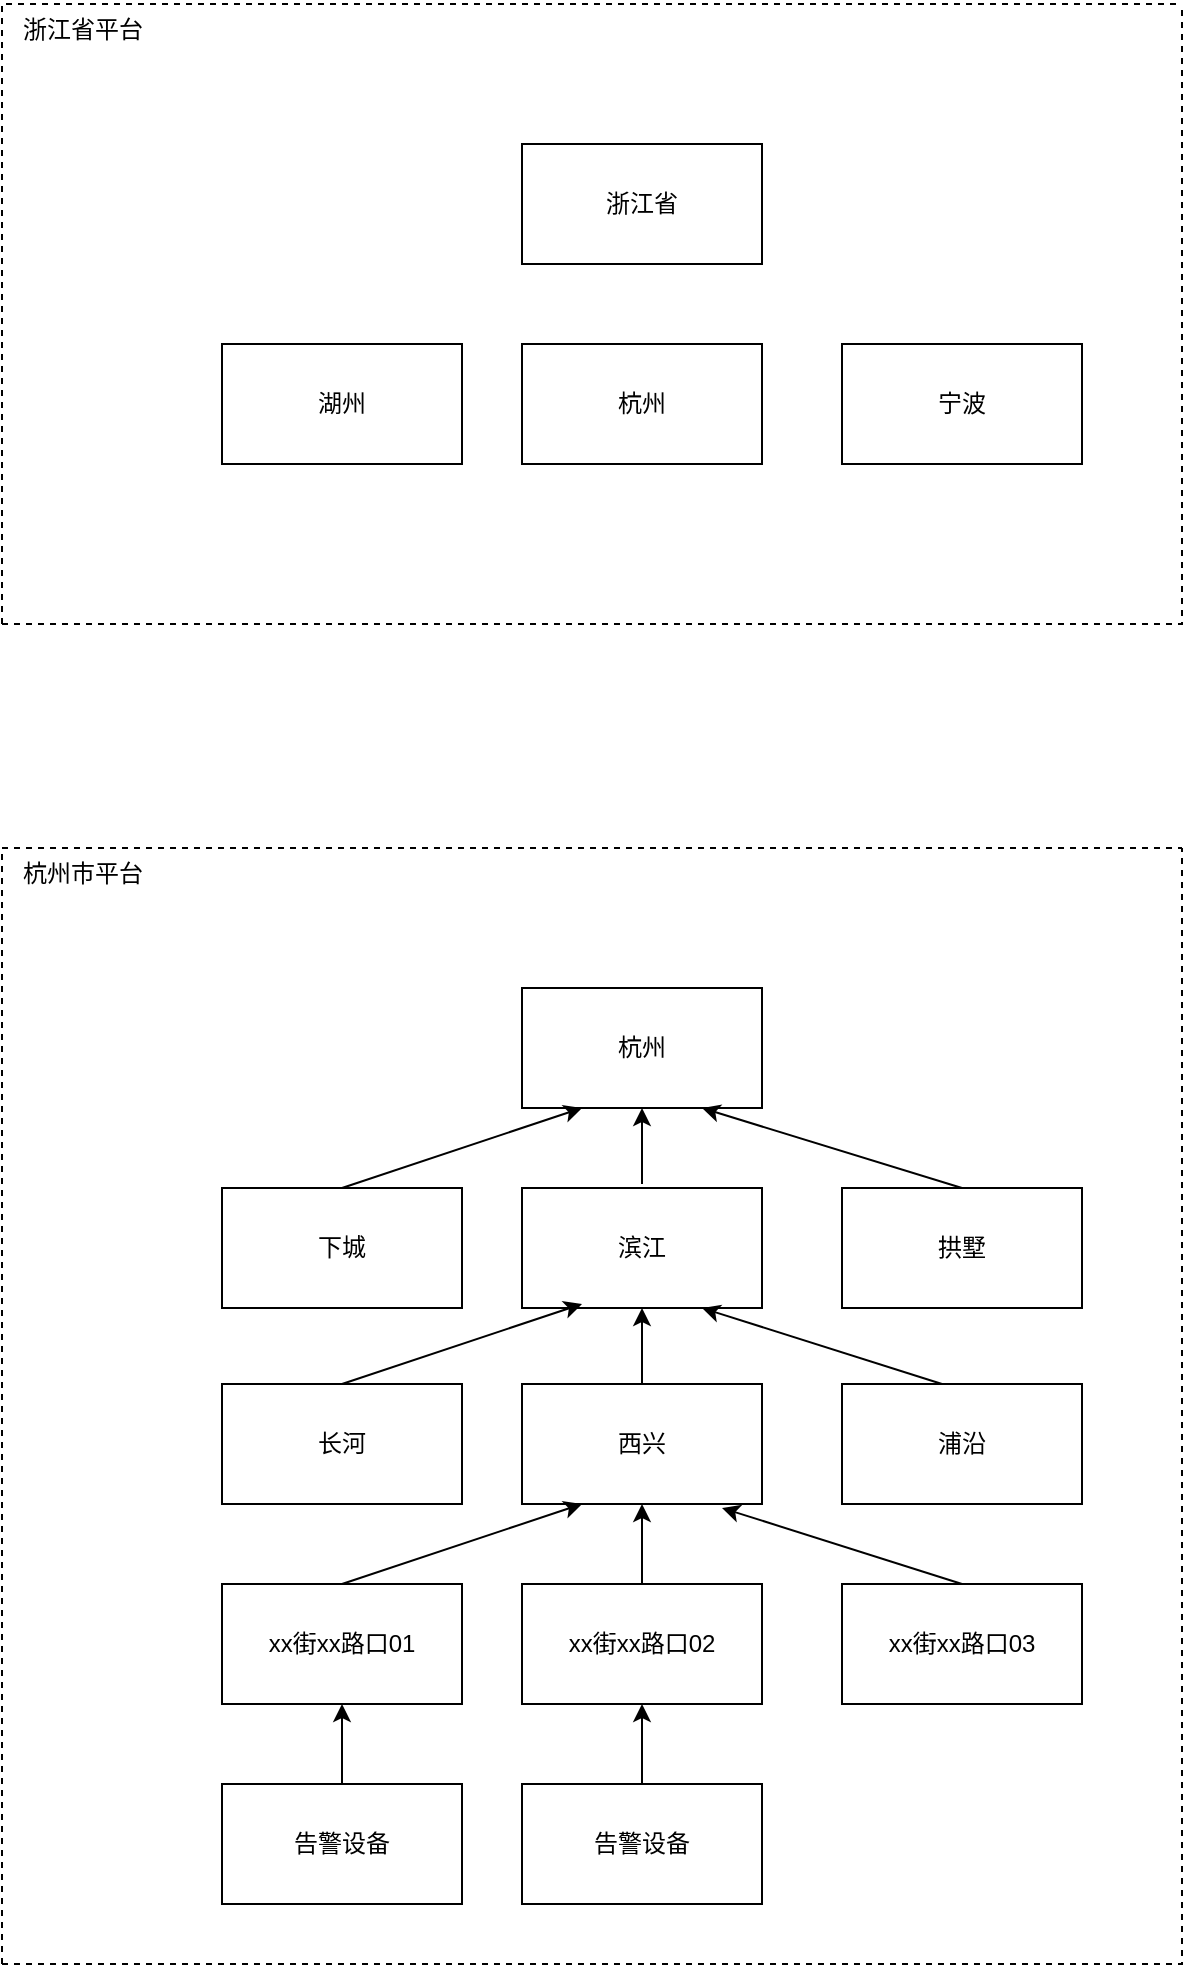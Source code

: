 <mxfile version="24.2.2" type="github" pages="5">
  <diagram name="资源树示例" id="iCp3pxDTi-foJaPmEAAZ">
    <mxGraphModel dx="2026" dy="1119" grid="1" gridSize="10" guides="1" tooltips="1" connect="1" arrows="1" fold="1" page="1" pageScale="1" pageWidth="827" pageHeight="1169" math="0" shadow="0">
      <root>
        <mxCell id="0" />
        <mxCell id="1" parent="0" />
        <mxCell id="dFAa4VvcBmVXKGYyzs5O-1" value="浙江省" style="rounded=0;whiteSpace=wrap;html=1;" parent="1" vertex="1">
          <mxGeometry x="400" y="170" width="120" height="60" as="geometry" />
        </mxCell>
        <mxCell id="dFAa4VvcBmVXKGYyzs5O-2" value="湖州" style="rounded=0;whiteSpace=wrap;html=1;" parent="1" vertex="1">
          <mxGeometry x="250" y="270" width="120" height="60" as="geometry" />
        </mxCell>
        <mxCell id="dFAa4VvcBmVXKGYyzs5O-3" value="杭州" style="rounded=0;whiteSpace=wrap;html=1;" parent="1" vertex="1">
          <mxGeometry x="400" y="270" width="120" height="60" as="geometry" />
        </mxCell>
        <mxCell id="dFAa4VvcBmVXKGYyzs5O-4" value="宁波" style="rounded=0;whiteSpace=wrap;html=1;" parent="1" vertex="1">
          <mxGeometry x="560" y="270" width="120" height="60" as="geometry" />
        </mxCell>
        <mxCell id="dFAa4VvcBmVXKGYyzs5O-5" value="" style="endArrow=none;dashed=1;html=1;rounded=0;" parent="1" edge="1">
          <mxGeometry width="50" height="50" relative="1" as="geometry">
            <mxPoint x="140" y="410" as="sourcePoint" />
            <mxPoint x="730" y="100" as="targetPoint" />
            <Array as="points">
              <mxPoint x="140" y="100" />
            </Array>
          </mxGeometry>
        </mxCell>
        <mxCell id="dFAa4VvcBmVXKGYyzs5O-7" value="" style="endArrow=none;dashed=1;html=1;rounded=0;" parent="1" edge="1">
          <mxGeometry width="50" height="50" relative="1" as="geometry">
            <mxPoint x="140" y="410" as="sourcePoint" />
            <mxPoint x="730" y="100" as="targetPoint" />
            <Array as="points">
              <mxPoint x="730" y="410" />
            </Array>
          </mxGeometry>
        </mxCell>
        <mxCell id="dFAa4VvcBmVXKGYyzs5O-8" value="浙江省平台" style="text;html=1;align=center;verticalAlign=middle;resizable=0;points=[];autosize=1;strokeColor=none;fillColor=none;" parent="1" vertex="1">
          <mxGeometry x="140" y="98" width="80" height="30" as="geometry" />
        </mxCell>
        <mxCell id="dFAa4VvcBmVXKGYyzs5O-9" value="杭州" style="rounded=0;whiteSpace=wrap;html=1;" parent="1" vertex="1">
          <mxGeometry x="400" y="592" width="120" height="60" as="geometry" />
        </mxCell>
        <mxCell id="dFAa4VvcBmVXKGYyzs5O-10" value="下城" style="rounded=0;whiteSpace=wrap;html=1;" parent="1" vertex="1">
          <mxGeometry x="250" y="692" width="120" height="60" as="geometry" />
        </mxCell>
        <mxCell id="dFAa4VvcBmVXKGYyzs5O-11" value="滨江" style="rounded=0;whiteSpace=wrap;html=1;" parent="1" vertex="1">
          <mxGeometry x="400" y="692" width="120" height="60" as="geometry" />
        </mxCell>
        <mxCell id="dFAa4VvcBmVXKGYyzs5O-12" value="拱墅" style="rounded=0;whiteSpace=wrap;html=1;" parent="1" vertex="1">
          <mxGeometry x="560" y="692" width="120" height="60" as="geometry" />
        </mxCell>
        <mxCell id="dFAa4VvcBmVXKGYyzs5O-13" value="" style="endArrow=none;dashed=1;html=1;rounded=0;" parent="1" edge="1">
          <mxGeometry width="50" height="50" relative="1" as="geometry">
            <mxPoint x="140" y="1080" as="sourcePoint" />
            <mxPoint x="730" y="522" as="targetPoint" />
            <Array as="points">
              <mxPoint x="140" y="522" />
            </Array>
          </mxGeometry>
        </mxCell>
        <mxCell id="dFAa4VvcBmVXKGYyzs5O-14" value="" style="endArrow=none;dashed=1;html=1;rounded=0;" parent="1" edge="1">
          <mxGeometry width="50" height="50" relative="1" as="geometry">
            <mxPoint x="140" y="1080" as="sourcePoint" />
            <mxPoint x="730" y="522" as="targetPoint" />
            <Array as="points">
              <mxPoint x="730" y="1080" />
            </Array>
          </mxGeometry>
        </mxCell>
        <mxCell id="dFAa4VvcBmVXKGYyzs5O-15" value="杭州市平台" style="text;html=1;align=center;verticalAlign=middle;resizable=0;points=[];autosize=1;strokeColor=none;fillColor=none;" parent="1" vertex="1">
          <mxGeometry x="140" y="520" width="80" height="30" as="geometry" />
        </mxCell>
        <mxCell id="dFAa4VvcBmVXKGYyzs5O-19" value="" style="endArrow=classic;html=1;rounded=0;entryX=0.25;entryY=1;entryDx=0;entryDy=0;" parent="1" target="dFAa4VvcBmVXKGYyzs5O-9" edge="1">
          <mxGeometry width="50" height="50" relative="1" as="geometry">
            <mxPoint x="310" y="692" as="sourcePoint" />
            <mxPoint x="360" y="642" as="targetPoint" />
          </mxGeometry>
        </mxCell>
        <mxCell id="dFAa4VvcBmVXKGYyzs5O-20" value="" style="endArrow=classic;html=1;rounded=0;entryX=0.25;entryY=1;entryDx=0;entryDy=0;" parent="1" edge="1">
          <mxGeometry width="50" height="50" relative="1" as="geometry">
            <mxPoint x="460" y="690" as="sourcePoint" />
            <mxPoint x="460" y="652" as="targetPoint" />
          </mxGeometry>
        </mxCell>
        <mxCell id="dFAa4VvcBmVXKGYyzs5O-21" value="" style="endArrow=classic;html=1;rounded=0;entryX=0.75;entryY=1;entryDx=0;entryDy=0;exitX=0.5;exitY=0;exitDx=0;exitDy=0;" parent="1" source="dFAa4VvcBmVXKGYyzs5O-12" target="dFAa4VvcBmVXKGYyzs5O-9" edge="1">
          <mxGeometry width="50" height="50" relative="1" as="geometry">
            <mxPoint x="470" y="700" as="sourcePoint" />
            <mxPoint x="470" y="662" as="targetPoint" />
          </mxGeometry>
        </mxCell>
        <mxCell id="dFAa4VvcBmVXKGYyzs5O-22" value="长河" style="rounded=0;whiteSpace=wrap;html=1;" parent="1" vertex="1">
          <mxGeometry x="250" y="790" width="120" height="60" as="geometry" />
        </mxCell>
        <mxCell id="dFAa4VvcBmVXKGYyzs5O-37" value="" style="edgeStyle=orthogonalEdgeStyle;rounded=0;orthogonalLoop=1;jettySize=auto;html=1;" parent="1" source="dFAa4VvcBmVXKGYyzs5O-23" target="dFAa4VvcBmVXKGYyzs5O-11" edge="1">
          <mxGeometry relative="1" as="geometry" />
        </mxCell>
        <mxCell id="dFAa4VvcBmVXKGYyzs5O-23" value="西兴" style="rounded=0;whiteSpace=wrap;html=1;" parent="1" vertex="1">
          <mxGeometry x="400" y="790" width="120" height="60" as="geometry" />
        </mxCell>
        <mxCell id="dFAa4VvcBmVXKGYyzs5O-24" value="浦沿" style="rounded=0;whiteSpace=wrap;html=1;" parent="1" vertex="1">
          <mxGeometry x="560" y="790" width="120" height="60" as="geometry" />
        </mxCell>
        <mxCell id="dFAa4VvcBmVXKGYyzs5O-38" value="" style="edgeStyle=orthogonalEdgeStyle;rounded=0;orthogonalLoop=1;jettySize=auto;html=1;" parent="1" source="dFAa4VvcBmVXKGYyzs5O-25" target="dFAa4VvcBmVXKGYyzs5O-23" edge="1">
          <mxGeometry relative="1" as="geometry" />
        </mxCell>
        <mxCell id="dFAa4VvcBmVXKGYyzs5O-25" value="xx街xx路口02" style="rounded=0;whiteSpace=wrap;html=1;" parent="1" vertex="1">
          <mxGeometry x="400" y="890" width="120" height="60" as="geometry" />
        </mxCell>
        <mxCell id="dFAa4VvcBmVXKGYyzs5O-28" value="xx街xx路口01" style="rounded=0;whiteSpace=wrap;html=1;" parent="1" vertex="1">
          <mxGeometry x="250" y="890" width="120" height="60" as="geometry" />
        </mxCell>
        <mxCell id="dFAa4VvcBmVXKGYyzs5O-29" value="xx街xx路口03" style="rounded=0;whiteSpace=wrap;html=1;" parent="1" vertex="1">
          <mxGeometry x="560" y="890" width="120" height="60" as="geometry" />
        </mxCell>
        <mxCell id="dFAa4VvcBmVXKGYyzs5O-40" value="" style="edgeStyle=orthogonalEdgeStyle;rounded=0;orthogonalLoop=1;jettySize=auto;html=1;" parent="1" source="dFAa4VvcBmVXKGYyzs5O-30" target="dFAa4VvcBmVXKGYyzs5O-28" edge="1">
          <mxGeometry relative="1" as="geometry" />
        </mxCell>
        <mxCell id="dFAa4VvcBmVXKGYyzs5O-30" value="告警设备" style="rounded=0;whiteSpace=wrap;html=1;" parent="1" vertex="1">
          <mxGeometry x="250" y="990" width="120" height="60" as="geometry" />
        </mxCell>
        <mxCell id="dFAa4VvcBmVXKGYyzs5O-39" value="" style="edgeStyle=orthogonalEdgeStyle;rounded=0;orthogonalLoop=1;jettySize=auto;html=1;" parent="1" source="dFAa4VvcBmVXKGYyzs5O-31" target="dFAa4VvcBmVXKGYyzs5O-25" edge="1">
          <mxGeometry relative="1" as="geometry" />
        </mxCell>
        <mxCell id="dFAa4VvcBmVXKGYyzs5O-31" value="告警设备" style="rounded=0;whiteSpace=wrap;html=1;" parent="1" vertex="1">
          <mxGeometry x="400" y="990" width="120" height="60" as="geometry" />
        </mxCell>
        <mxCell id="dFAa4VvcBmVXKGYyzs5O-35" value="" style="endArrow=classic;html=1;rounded=0;entryX=0.25;entryY=1;entryDx=0;entryDy=0;" parent="1" edge="1">
          <mxGeometry width="50" height="50" relative="1" as="geometry">
            <mxPoint x="310" y="790" as="sourcePoint" />
            <mxPoint x="430" y="750" as="targetPoint" />
          </mxGeometry>
        </mxCell>
        <mxCell id="dFAa4VvcBmVXKGYyzs5O-36" value="" style="endArrow=classic;html=1;rounded=0;entryX=0.75;entryY=1;entryDx=0;entryDy=0;" parent="1" edge="1">
          <mxGeometry width="50" height="50" relative="1" as="geometry">
            <mxPoint x="610" y="790" as="sourcePoint" />
            <mxPoint x="490" y="752" as="targetPoint" />
          </mxGeometry>
        </mxCell>
        <mxCell id="dFAa4VvcBmVXKGYyzs5O-41" value="" style="endArrow=classic;html=1;rounded=0;entryX=0.25;entryY=1;entryDx=0;entryDy=0;" parent="1" edge="1">
          <mxGeometry width="50" height="50" relative="1" as="geometry">
            <mxPoint x="310" y="890" as="sourcePoint" />
            <mxPoint x="430" y="850" as="targetPoint" />
          </mxGeometry>
        </mxCell>
        <mxCell id="dFAa4VvcBmVXKGYyzs5O-42" value="" style="endArrow=classic;html=1;rounded=0;entryX=0.75;entryY=1;entryDx=0;entryDy=0;" parent="1" edge="1">
          <mxGeometry width="50" height="50" relative="1" as="geometry">
            <mxPoint x="620" y="890" as="sourcePoint" />
            <mxPoint x="500" y="852" as="targetPoint" />
          </mxGeometry>
        </mxCell>
      </root>
    </mxGraphModel>
  </diagram>
  <diagram id="WvVB3w8aIPp_W0xMmpWl" name="内存中的树">
    <mxGraphModel dx="2026" dy="1119" grid="1" gridSize="10" guides="1" tooltips="1" connect="1" arrows="1" fold="1" page="1" pageScale="1" pageWidth="827" pageHeight="1169" math="0" shadow="0">
      <root>
        <mxCell id="0" />
        <mxCell id="1" parent="0" />
        <mxCell id="z8qlGaL90f7Mdi0QQLi9-10" value="" style="edgeStyle=orthogonalEdgeStyle;rounded=0;orthogonalLoop=1;jettySize=auto;html=1;" parent="1" source="z8qlGaL90f7Mdi0QQLi9-1" target="z8qlGaL90f7Mdi0QQLi9-4" edge="1">
          <mxGeometry relative="1" as="geometry" />
        </mxCell>
        <mxCell id="z8qlGaL90f7Mdi0QQLi9-1" value="ProcessNode" style="ellipse;whiteSpace=wrap;html=1;aspect=fixed;" parent="1" vertex="1">
          <mxGeometry x="70" y="230" width="80" height="80" as="geometry" />
        </mxCell>
        <mxCell id="z8qlGaL90f7Mdi0QQLi9-2" value="WaitNode" style="ellipse;whiteSpace=wrap;html=1;aspect=fixed;" parent="1" vertex="1">
          <mxGeometry x="180" y="230" width="80" height="80" as="geometry" />
        </mxCell>
        <mxCell id="z8qlGaL90f7Mdi0QQLi9-51" style="edgeStyle=orthogonalEdgeStyle;rounded=0;orthogonalLoop=1;jettySize=auto;html=1;entryX=0.5;entryY=1;entryDx=0;entryDy=0;" parent="1" source="z8qlGaL90f7Mdi0QQLi9-4" target="z8qlGaL90f7Mdi0QQLi9-1" edge="1">
          <mxGeometry relative="1" as="geometry" />
        </mxCell>
        <mxCell id="z8qlGaL90f7Mdi0QQLi9-4" value="ProcessNode1" style="ellipse;whiteSpace=wrap;html=1;aspect=fixed;" parent="1" vertex="1">
          <mxGeometry x="70" y="340" width="80" height="80" as="geometry" />
        </mxCell>
        <mxCell id="z8qlGaL90f7Mdi0QQLi9-6" value="WaitNode1" style="ellipse;whiteSpace=wrap;html=1;aspect=fixed;" parent="1" vertex="1">
          <mxGeometry x="180" y="340" width="80" height="80" as="geometry" />
        </mxCell>
        <mxCell id="z8qlGaL90f7Mdi0QQLi9-7" value="WaitNode2" style="ellipse;whiteSpace=wrap;html=1;aspect=fixed;" parent="1" vertex="1">
          <mxGeometry x="180" y="450" width="80" height="80" as="geometry" />
        </mxCell>
        <mxCell id="z8qlGaL90f7Mdi0QQLi9-16" value="ResCode" style="rounded=0;whiteSpace=wrap;html=1;" parent="1" vertex="1">
          <mxGeometry x="400" y="220" width="120" height="60" as="geometry" />
        </mxCell>
        <mxCell id="z8qlGaL90f7Mdi0QQLi9-17" value="parent" style="rounded=0;whiteSpace=wrap;html=1;" parent="1" vertex="1">
          <mxGeometry x="520" y="220" width="120" height="60" as="geometry" />
        </mxCell>
        <mxCell id="z8qlGaL90f7Mdi0QQLi9-34" value="" style="edgeStyle=orthogonalEdgeStyle;rounded=0;orthogonalLoop=1;jettySize=auto;html=1;" parent="1" source="z8qlGaL90f7Mdi0QQLi9-18" target="z8qlGaL90f7Mdi0QQLi9-24" edge="1">
          <mxGeometry relative="1" as="geometry" />
        </mxCell>
        <mxCell id="z8qlGaL90f7Mdi0QQLi9-18" value="son" style="rounded=0;whiteSpace=wrap;html=1;" parent="1" vertex="1">
          <mxGeometry x="640" y="220" width="120" height="60" as="geometry" />
        </mxCell>
        <mxCell id="z8qlGaL90f7Mdi0QQLi9-19" value="bro" style="rounded=0;whiteSpace=wrap;html=1;" parent="1" vertex="1">
          <mxGeometry x="760" y="220" width="120" height="60" as="geometry" />
        </mxCell>
        <mxCell id="z8qlGaL90f7Mdi0QQLi9-20" value="status" style="rounded=0;whiteSpace=wrap;html=1;" parent="1" vertex="1">
          <mxGeometry x="880" y="220" width="120" height="60" as="geometry" />
        </mxCell>
        <mxCell id="z8qlGaL90f7Mdi0QQLi9-46" style="edgeStyle=orthogonalEdgeStyle;rounded=0;orthogonalLoop=1;jettySize=auto;html=1;entryX=0;entryY=0.5;entryDx=0;entryDy=0;" parent="1" source="z8qlGaL90f7Mdi0QQLi9-21" target="z8qlGaL90f7Mdi0QQLi9-42" edge="1">
          <mxGeometry relative="1" as="geometry" />
        </mxCell>
        <mxCell id="z8qlGaL90f7Mdi0QQLi9-21" value="hash" style="rounded=0;whiteSpace=wrap;html=1;" parent="1" vertex="1">
          <mxGeometry x="1000" y="220" width="120" height="60" as="geometry" />
        </mxCell>
        <mxCell id="z8qlGaL90f7Mdi0QQLi9-22" value="ResCode" style="rounded=0;whiteSpace=wrap;html=1;" parent="1" vertex="1">
          <mxGeometry x="400" y="370" width="120" height="60" as="geometry" />
        </mxCell>
        <mxCell id="z8qlGaL90f7Mdi0QQLi9-23" value="parent" style="rounded=0;whiteSpace=wrap;html=1;" parent="1" vertex="1">
          <mxGeometry x="520" y="370" width="120" height="60" as="geometry" />
        </mxCell>
        <mxCell id="z8qlGaL90f7Mdi0QQLi9-24" value="son" style="rounded=0;whiteSpace=wrap;html=1;" parent="1" vertex="1">
          <mxGeometry x="640" y="370" width="120" height="60" as="geometry" />
        </mxCell>
        <mxCell id="z8qlGaL90f7Mdi0QQLi9-35" value="" style="edgeStyle=orthogonalEdgeStyle;rounded=0;orthogonalLoop=1;jettySize=auto;html=1;" parent="1" source="z8qlGaL90f7Mdi0QQLi9-25" target="z8qlGaL90f7Mdi0QQLi9-31" edge="1">
          <mxGeometry relative="1" as="geometry" />
        </mxCell>
        <mxCell id="z8qlGaL90f7Mdi0QQLi9-25" value="bro" style="rounded=0;whiteSpace=wrap;html=1;" parent="1" vertex="1">
          <mxGeometry x="760" y="370" width="120" height="60" as="geometry" />
        </mxCell>
        <mxCell id="z8qlGaL90f7Mdi0QQLi9-26" value="status" style="rounded=0;whiteSpace=wrap;html=1;" parent="1" vertex="1">
          <mxGeometry x="880" y="370" width="120" height="60" as="geometry" />
        </mxCell>
        <mxCell id="z8qlGaL90f7Mdi0QQLi9-47" style="edgeStyle=orthogonalEdgeStyle;rounded=0;orthogonalLoop=1;jettySize=auto;html=1;entryX=0;entryY=0.5;entryDx=0;entryDy=0;" parent="1" source="z8qlGaL90f7Mdi0QQLi9-27" target="z8qlGaL90f7Mdi0QQLi9-43" edge="1">
          <mxGeometry relative="1" as="geometry" />
        </mxCell>
        <mxCell id="z8qlGaL90f7Mdi0QQLi9-27" value="hash" style="rounded=0;whiteSpace=wrap;html=1;" parent="1" vertex="1">
          <mxGeometry x="1000" y="370" width="120" height="60" as="geometry" />
        </mxCell>
        <mxCell id="z8qlGaL90f7Mdi0QQLi9-28" value="ResCode" style="rounded=0;whiteSpace=wrap;html=1;" parent="1" vertex="1">
          <mxGeometry x="400" y="500" width="120" height="60" as="geometry" />
        </mxCell>
        <mxCell id="z8qlGaL90f7Mdi0QQLi9-29" value="parent" style="rounded=0;whiteSpace=wrap;html=1;" parent="1" vertex="1">
          <mxGeometry x="520" y="500" width="120" height="60" as="geometry" />
        </mxCell>
        <mxCell id="z8qlGaL90f7Mdi0QQLi9-30" value="son" style="rounded=0;whiteSpace=wrap;html=1;" parent="1" vertex="1">
          <mxGeometry x="640" y="500" width="120" height="60" as="geometry" />
        </mxCell>
        <mxCell id="z8qlGaL90f7Mdi0QQLi9-31" value="bro" style="rounded=0;whiteSpace=wrap;html=1;" parent="1" vertex="1">
          <mxGeometry x="760" y="500" width="120" height="60" as="geometry" />
        </mxCell>
        <mxCell id="z8qlGaL90f7Mdi0QQLi9-32" value="status" style="rounded=0;whiteSpace=wrap;html=1;" parent="1" vertex="1">
          <mxGeometry x="880" y="500" width="120" height="60" as="geometry" />
        </mxCell>
        <mxCell id="z8qlGaL90f7Mdi0QQLi9-48" style="edgeStyle=orthogonalEdgeStyle;rounded=0;orthogonalLoop=1;jettySize=auto;html=1;entryX=0;entryY=0.5;entryDx=0;entryDy=0;" parent="1" source="z8qlGaL90f7Mdi0QQLi9-33" target="z8qlGaL90f7Mdi0QQLi9-44" edge="1">
          <mxGeometry relative="1" as="geometry" />
        </mxCell>
        <mxCell id="z8qlGaL90f7Mdi0QQLi9-33" value="hash" style="rounded=0;whiteSpace=wrap;html=1;" parent="1" vertex="1">
          <mxGeometry x="1000" y="500" width="120" height="60" as="geometry" />
        </mxCell>
        <mxCell id="z8qlGaL90f7Mdi0QQLi9-36" value="" style="endArrow=classic;html=1;rounded=0;exitX=0.5;exitY=0;exitDx=0;exitDy=0;" parent="1" source="z8qlGaL90f7Mdi0QQLi9-20" target="z8qlGaL90f7Mdi0QQLi9-4" edge="1">
          <mxGeometry width="50" height="50" relative="1" as="geometry">
            <mxPoint x="390" y="600" as="sourcePoint" />
            <mxPoint x="440" y="550" as="targetPoint" />
          </mxGeometry>
        </mxCell>
        <mxCell id="z8qlGaL90f7Mdi0QQLi9-37" value="" style="endArrow=classic;html=1;rounded=0;" parent="1" edge="1">
          <mxGeometry width="50" height="50" relative="1" as="geometry">
            <mxPoint x="10" y="375" as="sourcePoint" />
            <mxPoint x="70" y="375" as="targetPoint" />
          </mxGeometry>
        </mxCell>
        <mxCell id="z8qlGaL90f7Mdi0QQLi9-38" value="current" style="edgeLabel;html=1;align=center;verticalAlign=middle;resizable=0;points=[];" parent="z8qlGaL90f7Mdi0QQLi9-37" vertex="1" connectable="0">
          <mxGeometry x="-0.033" relative="1" as="geometry">
            <mxPoint as="offset" />
          </mxGeometry>
        </mxCell>
        <mxCell id="z8qlGaL90f7Mdi0QQLi9-39" value="" style="endArrow=classic;html=1;rounded=0;exitX=0.5;exitY=0;exitDx=0;exitDy=0;entryX=1;entryY=0.5;entryDx=0;entryDy=0;" parent="1" target="z8qlGaL90f7Mdi0QQLi9-6" edge="1">
          <mxGeometry width="50" height="50" relative="1" as="geometry">
            <mxPoint x="950" y="430" as="sourcePoint" />
            <mxPoint x="159" y="582" as="targetPoint" />
          </mxGeometry>
        </mxCell>
        <mxCell id="z8qlGaL90f7Mdi0QQLi9-40" value="" style="endArrow=classic;html=1;rounded=0;exitX=0.5;exitY=0;exitDx=0;exitDy=0;entryX=1;entryY=0.5;entryDx=0;entryDy=0;" parent="1" target="z8qlGaL90f7Mdi0QQLi9-7" edge="1">
          <mxGeometry width="50" height="50" relative="1" as="geometry">
            <mxPoint x="960" y="560" as="sourcePoint" />
            <mxPoint x="270" y="510" as="targetPoint" />
          </mxGeometry>
        </mxCell>
        <mxCell id="z8qlGaL90f7Mdi0QQLi9-41" value="hashTbl" style="rounded=0;whiteSpace=wrap;html=1;" parent="1" vertex="1">
          <mxGeometry x="1230" y="220" width="120" height="60" as="geometry" />
        </mxCell>
        <mxCell id="z8qlGaL90f7Mdi0QQLi9-42" value="..." style="rounded=0;whiteSpace=wrap;html=1;" parent="1" vertex="1">
          <mxGeometry x="1230" y="280" width="120" height="60" as="geometry" />
        </mxCell>
        <mxCell id="z8qlGaL90f7Mdi0QQLi9-43" value="..." style="rounded=0;whiteSpace=wrap;html=1;" parent="1" vertex="1">
          <mxGeometry x="1230" y="340" width="120" height="60" as="geometry" />
        </mxCell>
        <mxCell id="z8qlGaL90f7Mdi0QQLi9-44" value="..." style="rounded=0;whiteSpace=wrap;html=1;" parent="1" vertex="1">
          <mxGeometry x="1230" y="400" width="120" height="60" as="geometry" />
        </mxCell>
        <mxCell id="z8qlGaL90f7Mdi0QQLi9-45" value="..." style="rounded=0;whiteSpace=wrap;html=1;" parent="1" vertex="1">
          <mxGeometry x="1230" y="460" width="120" height="60" as="geometry" />
        </mxCell>
        <mxCell id="z8qlGaL90f7Mdi0QQLi9-50" value="" style="endArrow=classic;startArrow=classic;html=1;rounded=0;" parent="1" edge="1">
          <mxGeometry width="50" height="50" relative="1" as="geometry">
            <mxPoint x="110" y="470" as="sourcePoint" />
            <mxPoint x="110" y="420" as="targetPoint" />
          </mxGeometry>
        </mxCell>
        <mxCell id="z8qlGaL90f7Mdi0QQLi9-52" value="" style="endArrow=classic;startArrow=classic;html=1;rounded=0;" parent="1" edge="1">
          <mxGeometry width="50" height="50" relative="1" as="geometry">
            <mxPoint x="220" y="450" as="sourcePoint" />
            <mxPoint x="219.5" y="420" as="targetPoint" />
          </mxGeometry>
        </mxCell>
        <mxCell id="z8qlGaL90f7Mdi0QQLi9-53" value="" style="endArrow=classic;startArrow=classic;html=1;rounded=0;" parent="1" edge="1">
          <mxGeometry width="50" height="50" relative="1" as="geometry">
            <mxPoint x="220" y="340" as="sourcePoint" />
            <mxPoint x="219.5" y="310" as="targetPoint" />
          </mxGeometry>
        </mxCell>
      </root>
    </mxGraphModel>
  </diagram>
  <diagram id="tYcZ9pq_BhJjbQPJuoRa" name="文件结构">
    <mxGraphModel dx="2026" dy="1119" grid="1" gridSize="10" guides="1" tooltips="1" connect="1" arrows="1" fold="1" page="1" pageScale="1" pageWidth="827" pageHeight="1169" math="0" shadow="0">
      <root>
        <mxCell id="0" />
        <mxCell id="1" parent="0" />
        <mxCell id="2zDsgBvQd6KBAkmtQmBq-1" value="文件头" style="rounded=0;whiteSpace=wrap;html=1;" vertex="1" parent="1">
          <mxGeometry x="340" y="190" width="120" height="60" as="geometry" />
        </mxCell>
        <mxCell id="2zDsgBvQd6KBAkmtQmBq-2" value="文件信息" style="rounded=0;whiteSpace=wrap;html=1;" vertex="1" parent="1">
          <mxGeometry x="340" y="250" width="120" height="60" as="geometry" />
        </mxCell>
        <mxCell id="2zDsgBvQd6KBAkmtQmBq-3" value="文件头" style="rounded=0;whiteSpace=wrap;html=1;" vertex="1" parent="1">
          <mxGeometry x="340" y="310" width="120" height="60" as="geometry" />
        </mxCell>
        <mxCell id="2zDsgBvQd6KBAkmtQmBq-4" value="文件信息" style="rounded=0;whiteSpace=wrap;html=1;" vertex="1" parent="1">
          <mxGeometry x="340" y="370" width="120" height="60" as="geometry" />
        </mxCell>
        <mxCell id="2zDsgBvQd6KBAkmtQmBq-12" value="" style="rounded=0;whiteSpace=wrap;html=1;" vertex="1" parent="1">
          <mxGeometry x="340" y="430" width="120" height="60" as="geometry" />
        </mxCell>
        <mxCell id="2zDsgBvQd6KBAkmtQmBq-13" value="" style="rounded=0;whiteSpace=wrap;html=1;" vertex="1" parent="1">
          <mxGeometry x="340" y="490" width="120" height="60" as="geometry" />
        </mxCell>
        <mxCell id="2zDsgBvQd6KBAkmtQmBq-14" value="" style="rounded=0;whiteSpace=wrap;html=1;" vertex="1" parent="1">
          <mxGeometry x="340" y="550" width="120" height="60" as="geometry" />
        </mxCell>
        <mxCell id="2zDsgBvQd6KBAkmtQmBq-15" value="" style="rounded=0;whiteSpace=wrap;html=1;" vertex="1" parent="1">
          <mxGeometry x="340" y="610" width="120" height="60" as="geometry" />
        </mxCell>
        <mxCell id="2zDsgBvQd6KBAkmtQmBq-26" value="文件头" style="rounded=0;whiteSpace=wrap;html=1;" vertex="1" parent="1">
          <mxGeometry x="570" y="190" width="120" height="60" as="geometry" />
        </mxCell>
        <mxCell id="2zDsgBvQd6KBAkmtQmBq-27" value="文件信息" style="rounded=0;whiteSpace=wrap;html=1;" vertex="1" parent="1">
          <mxGeometry x="570" y="250" width="120" height="60" as="geometry" />
        </mxCell>
        <mxCell id="2zDsgBvQd6KBAkmtQmBq-28" value="文件头" style="rounded=0;whiteSpace=wrap;html=1;" vertex="1" parent="1">
          <mxGeometry x="570" y="310" width="120" height="60" as="geometry" />
        </mxCell>
        <mxCell id="2zDsgBvQd6KBAkmtQmBq-29" value="文件信息" style="rounded=0;whiteSpace=wrap;html=1;" vertex="1" parent="1">
          <mxGeometry x="570" y="370" width="120" height="60" as="geometry" />
        </mxCell>
        <mxCell id="2zDsgBvQd6KBAkmtQmBq-30" value="" style="rounded=0;whiteSpace=wrap;html=1;" vertex="1" parent="1">
          <mxGeometry x="570" y="430" width="120" height="60" as="geometry" />
        </mxCell>
        <mxCell id="2zDsgBvQd6KBAkmtQmBq-31" value="" style="rounded=0;whiteSpace=wrap;html=1;" vertex="1" parent="1">
          <mxGeometry x="570" y="490" width="120" height="60" as="geometry" />
        </mxCell>
        <mxCell id="2zDsgBvQd6KBAkmtQmBq-32" value="" style="rounded=0;whiteSpace=wrap;html=1;" vertex="1" parent="1">
          <mxGeometry x="570" y="550" width="120" height="60" as="geometry" />
        </mxCell>
        <mxCell id="2zDsgBvQd6KBAkmtQmBq-33" value="" style="rounded=0;whiteSpace=wrap;html=1;" vertex="1" parent="1">
          <mxGeometry x="570" y="610" width="120" height="60" as="geometry" />
        </mxCell>
        <mxCell id="2zDsgBvQd6KBAkmtQmBq-34" value="" style="endArrow=classic;html=1;rounded=0;" edge="1" parent="1">
          <mxGeometry width="50" height="50" relative="1" as="geometry">
            <mxPoint x="280" y="220" as="sourcePoint" />
            <mxPoint x="280" y="510" as="targetPoint" />
          </mxGeometry>
        </mxCell>
        <mxCell id="2zDsgBvQd6KBAkmtQmBq-35" value="顺序处理" style="edgeLabel;html=1;align=center;verticalAlign=middle;resizable=0;points=[];" vertex="1" connectable="0" parent="2zDsgBvQd6KBAkmtQmBq-34">
          <mxGeometry x="-0.041" y="-4" relative="1" as="geometry">
            <mxPoint as="offset" />
          </mxGeometry>
        </mxCell>
        <mxCell id="TbiNsBMigJ-TcW4lcx7q-2" value="文件头" style="rounded=0;whiteSpace=wrap;html=1;" vertex="1" parent="1">
          <mxGeometry x="770" y="190" width="120" height="60" as="geometry" />
        </mxCell>
        <mxCell id="TbiNsBMigJ-TcW4lcx7q-3" value="全部文件文件部分信息" style="rounded=0;whiteSpace=wrap;html=1;" vertex="1" parent="1">
          <mxGeometry x="770" y="250" width="120" height="60" as="geometry" />
        </mxCell>
        <mxCell id="TbiNsBMigJ-TcW4lcx7q-4" value="文件头" style="rounded=0;whiteSpace=wrap;html=1;" vertex="1" parent="1">
          <mxGeometry x="770" y="310" width="120" height="60" as="geometry" />
        </mxCell>
        <mxCell id="TbiNsBMigJ-TcW4lcx7q-5" value="文件信息" style="rounded=0;whiteSpace=wrap;html=1;" vertex="1" parent="1">
          <mxGeometry x="770" y="370" width="120" height="60" as="geometry" />
        </mxCell>
        <mxCell id="TbiNsBMigJ-TcW4lcx7q-6" value="" style="rounded=0;whiteSpace=wrap;html=1;" vertex="1" parent="1">
          <mxGeometry x="770" y="430" width="120" height="60" as="geometry" />
        </mxCell>
        <mxCell id="TbiNsBMigJ-TcW4lcx7q-7" value="" style="rounded=0;whiteSpace=wrap;html=1;" vertex="1" parent="1">
          <mxGeometry x="770" y="490" width="120" height="60" as="geometry" />
        </mxCell>
        <mxCell id="TbiNsBMigJ-TcW4lcx7q-8" value="" style="rounded=0;whiteSpace=wrap;html=1;" vertex="1" parent="1">
          <mxGeometry x="770" y="550" width="120" height="60" as="geometry" />
        </mxCell>
        <mxCell id="TbiNsBMigJ-TcW4lcx7q-9" value="" style="rounded=0;whiteSpace=wrap;html=1;" vertex="1" parent="1">
          <mxGeometry x="770" y="610" width="120" height="60" as="geometry" />
        </mxCell>
      </root>
    </mxGraphModel>
  </diagram>
  <diagram id="eVsMbfbn1CqwcnzwzKg_" name="SNMP类图">
    <mxGraphModel dx="2026" dy="1119" grid="1" gridSize="10" guides="1" tooltips="1" connect="1" arrows="1" fold="1" page="1" pageScale="1" pageWidth="827" pageHeight="1169" math="0" shadow="0">
      <root>
        <mxCell id="0" />
        <mxCell id="1" parent="0" />
        <mxCell id="bXbbTbQEqYm7Bmr1vJW0-1" value="SnmpPacket" style="swimlane;fontStyle=0;childLayout=stackLayout;horizontal=1;startSize=26;fillColor=none;horizontalStack=0;resizeParent=1;resizeParentMax=0;resizeLast=0;collapsible=1;marginBottom=0;whiteSpace=wrap;html=1;" parent="1" vertex="1">
          <mxGeometry x="170" y="200" width="140" height="80" as="geometry" />
        </mxCell>
        <mxCell id="bXbbTbQEqYm7Bmr1vJW0-2" value="+ EncodeStream" style="text;strokeColor=none;fillColor=none;align=left;verticalAlign=top;spacingLeft=4;spacingRight=4;overflow=hidden;rotatable=0;points=[[0,0.5],[1,0.5]];portConstraint=eastwest;whiteSpace=wrap;html=1;" parent="bXbbTbQEqYm7Bmr1vJW0-1" vertex="1">
          <mxGeometry y="26" width="140" height="26" as="geometry" />
        </mxCell>
        <mxCell id="bXbbTbQEqYm7Bmr1vJW0-3" value="+ DecodeSream" style="text;strokeColor=none;fillColor=none;align=left;verticalAlign=top;spacingLeft=4;spacingRight=4;overflow=hidden;rotatable=0;points=[[0,0.5],[1,0.5]];portConstraint=eastwest;whiteSpace=wrap;html=1;" parent="bXbbTbQEqYm7Bmr1vJW0-1" vertex="1">
          <mxGeometry y="52" width="140" height="28" as="geometry" />
        </mxCell>
        <mxCell id="bXbbTbQEqYm7Bmr1vJW0-5" value="SnmpV3Packet" style="swimlane;fontStyle=0;childLayout=stackLayout;horizontal=1;startSize=26;fillColor=none;horizontalStack=0;resizeParent=1;resizeParentMax=0;resizeLast=0;collapsible=1;marginBottom=0;whiteSpace=wrap;html=1;" parent="1" vertex="1">
          <mxGeometry x="170" y="340" width="140" height="52" as="geometry" />
        </mxCell>
        <mxCell id="bXbbTbQEqYm7Bmr1vJW0-10" value="" style="endArrow=block;endSize=16;endFill=0;html=1;rounded=0;exitX=0.5;exitY=0;exitDx=0;exitDy=0;" parent="1" source="bXbbTbQEqYm7Bmr1vJW0-5" edge="1">
          <mxGeometry width="160" relative="1" as="geometry">
            <mxPoint x="160" y="520" as="sourcePoint" />
            <mxPoint x="240" y="280" as="targetPoint" />
          </mxGeometry>
        </mxCell>
        <mxCell id="bXbbTbQEqYm7Bmr1vJW0-11" value="SnmpPacketHead" style="swimlane;fontStyle=0;childLayout=stackLayout;horizontal=1;startSize=26;fillColor=none;horizontalStack=0;resizeParent=1;resizeParentMax=0;resizeLast=0;collapsible=1;marginBottom=0;whiteSpace=wrap;html=1;" parent="1" vertex="1">
          <mxGeometry x="340" y="420" width="140" height="52" as="geometry" />
        </mxCell>
        <mxCell id="bXbbTbQEqYm7Bmr1vJW0-12" value="SnmpPacketPdu" style="swimlane;fontStyle=0;childLayout=stackLayout;horizontal=1;startSize=26;fillColor=none;horizontalStack=0;resizeParent=1;resizeParentMax=0;resizeLast=0;collapsible=1;marginBottom=0;whiteSpace=wrap;html=1;" parent="1" vertex="1">
          <mxGeometry x="340" y="585" width="140" height="52" as="geometry" />
        </mxCell>
        <mxCell id="bXbbTbQEqYm7Bmr1vJW0-13" value="SnmpPacketSecPara" style="swimlane;fontStyle=0;childLayout=stackLayout;horizontal=1;startSize=26;fillColor=none;horizontalStack=0;resizeParent=1;resizeParentMax=0;resizeLast=0;collapsible=1;marginBottom=0;whiteSpace=wrap;html=1;" parent="1" vertex="1">
          <mxGeometry x="340" y="500" width="140" height="52" as="geometry" />
        </mxCell>
        <mxCell id="bXbbTbQEqYm7Bmr1vJW0-14" value="SnmpTlv" style="swimlane;fontStyle=0;childLayout=stackLayout;horizontal=1;startSize=26;fillColor=none;horizontalStack=0;resizeParent=1;resizeParentMax=0;resizeLast=0;collapsible=1;marginBottom=0;whiteSpace=wrap;html=1;" parent="1" vertex="1">
          <mxGeometry x="340" y="200" width="140" height="80" as="geometry" />
        </mxCell>
        <mxCell id="bXbbTbQEqYm7Bmr1vJW0-15" value="+ Serialize" style="text;strokeColor=none;fillColor=none;align=left;verticalAlign=top;spacingLeft=4;spacingRight=4;overflow=hidden;rotatable=0;points=[[0,0.5],[1,0.5]];portConstraint=eastwest;whiteSpace=wrap;html=1;" parent="bXbbTbQEqYm7Bmr1vJW0-14" vertex="1">
          <mxGeometry y="26" width="140" height="26" as="geometry" />
        </mxCell>
        <mxCell id="bXbbTbQEqYm7Bmr1vJW0-16" value="+ Deserialize" style="text;strokeColor=none;fillColor=none;align=left;verticalAlign=top;spacingLeft=4;spacingRight=4;overflow=hidden;rotatable=0;points=[[0,0.5],[1,0.5]];portConstraint=eastwest;whiteSpace=wrap;html=1;" parent="bXbbTbQEqYm7Bmr1vJW0-14" vertex="1">
          <mxGeometry y="52" width="140" height="28" as="geometry" />
        </mxCell>
        <mxCell id="bXbbTbQEqYm7Bmr1vJW0-17" value="" style="endArrow=block;endSize=16;endFill=0;html=1;rounded=0;exitX=0.429;exitY=-0.038;exitDx=0;exitDy=0;exitPerimeter=0;" parent="1" source="bXbbTbQEqYm7Bmr1vJW0-11" edge="1">
          <mxGeometry width="160" relative="1" as="geometry">
            <mxPoint x="400" y="340" as="sourcePoint" />
            <mxPoint x="400" y="280" as="targetPoint" />
          </mxGeometry>
        </mxCell>
        <mxCell id="bXbbTbQEqYm7Bmr1vJW0-19" value="" style="endArrow=block;endSize=16;endFill=0;html=1;rounded=0;entryX=1;entryY=0.5;entryDx=0;entryDy=0;" parent="1" target="bXbbTbQEqYm7Bmr1vJW0-16" edge="1">
          <mxGeometry x="0.168" y="-20" width="160" relative="1" as="geometry">
            <mxPoint x="480" y="540" as="sourcePoint" />
            <mxPoint x="640" y="540" as="targetPoint" />
            <Array as="points">
              <mxPoint x="520" y="540" />
              <mxPoint x="520" y="266" />
            </Array>
            <mxPoint as="offset" />
          </mxGeometry>
        </mxCell>
        <mxCell id="bXbbTbQEqYm7Bmr1vJW0-20" value="" style="endArrow=block;endSize=16;endFill=0;html=1;rounded=0;entryX=1;entryY=0.5;entryDx=0;entryDy=0;exitX=1;exitY=0.5;exitDx=0;exitDy=0;" parent="1" target="bXbbTbQEqYm7Bmr1vJW0-15" edge="1">
          <mxGeometry x="0.168" y="-20" width="160" relative="1" as="geometry">
            <mxPoint x="480" y="611.5" as="sourcePoint" />
            <mxPoint x="520" y="340.5" as="targetPoint" />
            <Array as="points">
              <mxPoint x="540" y="610.5" />
              <mxPoint x="540" y="239" />
            </Array>
            <mxPoint as="offset" />
          </mxGeometry>
        </mxCell>
        <mxCell id="bXbbTbQEqYm7Bmr1vJW0-21" value="1" style="endArrow=open;html=1;endSize=12;startArrow=diamondThin;startSize=14;startFill=1;edgeStyle=orthogonalEdgeStyle;align=left;verticalAlign=bottom;rounded=0;exitX=0.75;exitY=1;exitDx=0;exitDy=0;" parent="1" source="bXbbTbQEqYm7Bmr1vJW0-5" edge="1">
          <mxGeometry x="-1" y="3" relative="1" as="geometry">
            <mxPoint x="180" y="450" as="sourcePoint" />
            <mxPoint x="340" y="450" as="targetPoint" />
            <Array as="points">
              <mxPoint x="275" y="450" />
            </Array>
          </mxGeometry>
        </mxCell>
        <mxCell id="bXbbTbQEqYm7Bmr1vJW0-22" value="1" style="endArrow=open;html=1;endSize=12;startArrow=diamondThin;startSize=14;startFill=1;edgeStyle=orthogonalEdgeStyle;align=left;verticalAlign=bottom;rounded=0;exitX=0.5;exitY=1;exitDx=0;exitDy=0;" parent="1" source="bXbbTbQEqYm7Bmr1vJW0-5" edge="1">
          <mxGeometry x="-1" y="3" relative="1" as="geometry">
            <mxPoint x="275" y="472" as="sourcePoint" />
            <mxPoint x="340" y="530" as="targetPoint" />
            <Array as="points">
              <mxPoint x="240" y="530" />
            </Array>
          </mxGeometry>
        </mxCell>
        <mxCell id="bXbbTbQEqYm7Bmr1vJW0-27" value="1" style="endArrow=open;html=1;endSize=12;startArrow=diamondThin;startSize=14;startFill=1;edgeStyle=orthogonalEdgeStyle;align=left;verticalAlign=bottom;rounded=0;exitX=0.5;exitY=1;exitDx=0;exitDy=0;entryX=0;entryY=0.75;entryDx=0;entryDy=0;" parent="1" target="bXbbTbQEqYm7Bmr1vJW0-12" edge="1">
          <mxGeometry x="-1" y="3" relative="1" as="geometry">
            <mxPoint x="200" y="392" as="sourcePoint" />
            <mxPoint x="300" y="530" as="targetPoint" />
            <Array as="points">
              <mxPoint x="200" y="624" />
            </Array>
          </mxGeometry>
        </mxCell>
        <mxCell id="bXbbTbQEqYm7Bmr1vJW0-36" value="SnmpStream" style="swimlane;fontStyle=0;childLayout=stackLayout;horizontal=1;startSize=26;fillColor=none;horizontalStack=0;resizeParent=1;resizeParentMax=0;resizeLast=0;collapsible=1;marginBottom=0;whiteSpace=wrap;html=1;" parent="1" vertex="1">
          <mxGeometry x="650" y="180" width="140" height="80" as="geometry" />
        </mxCell>
        <mxCell id="bXbbTbQEqYm7Bmr1vJW0-37" value="+ SetValue" style="text;strokeColor=none;fillColor=none;align=left;verticalAlign=top;spacingLeft=4;spacingRight=4;overflow=hidden;rotatable=0;points=[[0,0.5],[1,0.5]];portConstraint=eastwest;whiteSpace=wrap;html=1;" parent="bXbbTbQEqYm7Bmr1vJW0-36" vertex="1">
          <mxGeometry y="26" width="140" height="26" as="geometry" />
        </mxCell>
        <mxCell id="bXbbTbQEqYm7Bmr1vJW0-38" value="+ ToStream" style="text;strokeColor=none;fillColor=none;align=left;verticalAlign=top;spacingLeft=4;spacingRight=4;overflow=hidden;rotatable=0;points=[[0,0.5],[1,0.5]];portConstraint=eastwest;whiteSpace=wrap;html=1;" parent="bXbbTbQEqYm7Bmr1vJW0-36" vertex="1">
          <mxGeometry y="52" width="140" height="28" as="geometry" />
        </mxCell>
        <mxCell id="bXbbTbQEqYm7Bmr1vJW0-40" value="SnmpDataStream" style="swimlane;fontStyle=0;childLayout=stackLayout;horizontal=1;startSize=26;fillColor=none;horizontalStack=0;resizeParent=1;resizeParentMax=0;resizeLast=0;collapsible=1;marginBottom=0;whiteSpace=wrap;html=1;" parent="1" vertex="1">
          <mxGeometry x="650" y="320" width="140" height="52" as="geometry" />
        </mxCell>
        <mxCell id="bXbbTbQEqYm7Bmr1vJW0-41" value="" style="endArrow=block;dashed=1;endFill=0;endSize=12;html=1;rounded=0;" parent="1" edge="1">
          <mxGeometry width="160" relative="1" as="geometry">
            <mxPoint x="719.5" y="320" as="sourcePoint" />
            <mxPoint x="719.5" y="260" as="targetPoint" />
          </mxGeometry>
        </mxCell>
        <mxCell id="bXbbTbQEqYm7Bmr1vJW0-42" value="SnmpIntStream" style="swimlane;fontStyle=0;childLayout=stackLayout;horizontal=1;startSize=26;fillColor=none;horizontalStack=0;resizeParent=1;resizeParentMax=0;resizeLast=0;collapsible=1;marginBottom=0;whiteSpace=wrap;html=1;" parent="1" vertex="1">
          <mxGeometry x="650" y="440" width="140" height="52" as="geometry" />
        </mxCell>
        <mxCell id="bXbbTbQEqYm7Bmr1vJW0-43" value="SnmpDataType" style="swimlane;fontStyle=0;childLayout=stackLayout;horizontal=1;startSize=26;fillColor=none;horizontalStack=0;resizeParent=1;resizeParentMax=0;resizeLast=0;collapsible=1;marginBottom=0;whiteSpace=wrap;html=1;" parent="1" vertex="1">
          <mxGeometry x="860" y="320" width="140" height="52" as="geometry" />
        </mxCell>
        <mxCell id="bXbbTbQEqYm7Bmr1vJW0-44" value="SnmpIntType" style="swimlane;fontStyle=0;childLayout=stackLayout;horizontal=1;startSize=26;fillColor=none;horizontalStack=0;resizeParent=1;resizeParentMax=0;resizeLast=0;collapsible=1;marginBottom=0;whiteSpace=wrap;html=1;" parent="1" vertex="1">
          <mxGeometry x="860" y="440" width="140" height="52" as="geometry" />
        </mxCell>
        <mxCell id="bXbbTbQEqYm7Bmr1vJW0-45" value="" style="endArrow=block;endSize=16;endFill=0;html=1;rounded=0;exitX=0.5;exitY=0;exitDx=0;exitDy=0;" parent="1" source="bXbbTbQEqYm7Bmr1vJW0-42" edge="1">
          <mxGeometry width="160" relative="1" as="geometry">
            <mxPoint x="719.5" y="432" as="sourcePoint" />
            <mxPoint x="719.5" y="372" as="targetPoint" />
          </mxGeometry>
        </mxCell>
        <mxCell id="bXbbTbQEqYm7Bmr1vJW0-46" value="" style="endArrow=block;endSize=16;endFill=0;html=1;rounded=0;exitX=0.5;exitY=0;exitDx=0;exitDy=0;" parent="1" edge="1">
          <mxGeometry width="160" relative="1" as="geometry">
            <mxPoint x="930" y="440" as="sourcePoint" />
            <mxPoint x="929.5" y="372" as="targetPoint" />
          </mxGeometry>
        </mxCell>
        <mxCell id="bXbbTbQEqYm7Bmr1vJW0-47" value="" style="endArrow=diamondThin;endFill=1;endSize=24;html=1;rounded=0;exitX=0;exitY=0.5;exitDx=0;exitDy=0;entryX=1;entryY=0.5;entryDx=0;entryDy=0;" parent="1" source="bXbbTbQEqYm7Bmr1vJW0-44" target="bXbbTbQEqYm7Bmr1vJW0-42" edge="1">
          <mxGeometry width="160" relative="1" as="geometry">
            <mxPoint x="790" y="585" as="sourcePoint" />
            <mxPoint x="950" y="585" as="targetPoint" />
          </mxGeometry>
        </mxCell>
        <mxCell id="bXbbTbQEqYm7Bmr1vJW0-48" value="Use" style="endArrow=open;endSize=12;dashed=1;html=1;rounded=0;" parent="1" edge="1">
          <mxGeometry width="160" relative="1" as="geometry">
            <mxPoint x="480" y="450" as="sourcePoint" />
            <mxPoint x="650" y="450" as="targetPoint" />
          </mxGeometry>
        </mxCell>
        <mxCell id="bXbbTbQEqYm7Bmr1vJW0-49" value="Use" style="endArrow=open;endSize=12;dashed=1;html=1;rounded=0;entryX=0.25;entryY=1;entryDx=0;entryDy=0;" parent="1" target="bXbbTbQEqYm7Bmr1vJW0-42" edge="1">
          <mxGeometry width="160" relative="1" as="geometry">
            <mxPoint x="480" y="525.5" as="sourcePoint" />
            <mxPoint x="650" y="525.5" as="targetPoint" />
          </mxGeometry>
        </mxCell>
        <mxCell id="bXbbTbQEqYm7Bmr1vJW0-51" value="Use" style="endArrow=open;endSize=12;dashed=1;html=1;rounded=0;entryX=0.5;entryY=1;entryDx=0;entryDy=0;" parent="1" target="bXbbTbQEqYm7Bmr1vJW0-42" edge="1">
          <mxGeometry width="160" relative="1" as="geometry">
            <mxPoint x="480" y="603.5" as="sourcePoint" />
            <mxPoint x="685" y="570" as="targetPoint" />
          </mxGeometry>
        </mxCell>
      </root>
    </mxGraphModel>
  </diagram>
  <diagram id="gQIKputM2chriicCpmox" name="选路">
    <mxGraphModel dx="2026" dy="2288" grid="1" gridSize="10" guides="1" tooltips="1" connect="1" arrows="1" fold="1" page="1" pageScale="1" pageWidth="827" pageHeight="1169" math="0" shadow="0">
      <root>
        <mxCell id="0" />
        <mxCell id="1" parent="0" />
        <mxCell id="i_gRJBFzNY0lfX-6um3V-1" value="switch" style="rounded=0;whiteSpace=wrap;html=1;" parent="1" vertex="1">
          <mxGeometry x="420" y="160" width="180" height="120" as="geometry" />
        </mxCell>
        <mxCell id="i_gRJBFzNY0lfX-6um3V-2" value="芯片A" style="rounded=0;whiteSpace=wrap;html=1;" parent="1" vertex="1">
          <mxGeometry x="215" y="140" width="120" height="60" as="geometry" />
        </mxCell>
        <mxCell id="i_gRJBFzNY0lfX-6um3V-3" value="芯片B" style="rounded=0;whiteSpace=wrap;html=1;" parent="1" vertex="1">
          <mxGeometry x="215" y="230" width="120" height="60" as="geometry" />
        </mxCell>
        <mxCell id="i_gRJBFzNY0lfX-6um3V-5" value="" style="endArrow=none;dashed=1;html=1;rounded=0;" parent="1" edge="1">
          <mxGeometry width="50" height="50" relative="1" as="geometry">
            <mxPoint x="140" y="330" as="sourcePoint" />
            <mxPoint x="650" y="100" as="targetPoint" />
            <Array as="points">
              <mxPoint x="140" y="100" />
            </Array>
          </mxGeometry>
        </mxCell>
        <mxCell id="i_gRJBFzNY0lfX-6um3V-6" value="" style="endArrow=none;dashed=1;html=1;rounded=0;" parent="1" edge="1">
          <mxGeometry width="50" height="50" relative="1" as="geometry">
            <mxPoint x="140" y="330" as="sourcePoint" />
            <mxPoint x="650" y="100" as="targetPoint" />
            <Array as="points">
              <mxPoint x="650" y="330" />
            </Array>
          </mxGeometry>
        </mxCell>
        <mxCell id="i_gRJBFzNY0lfX-6um3V-7" value="普通单板" style="text;html=1;align=center;verticalAlign=middle;resizable=0;points=[];autosize=1;strokeColor=none;fillColor=none;" parent="1" vertex="1">
          <mxGeometry x="145" y="98" width="70" height="30" as="geometry" />
        </mxCell>
        <mxCell id="kkMX-vbyTycvl7PdBkoz-1" value="" style="ellipse;whiteSpace=wrap;html=1;aspect=fixed;" parent="1" vertex="1">
          <mxGeometry x="410" y="180" width="30" height="30" as="geometry" />
        </mxCell>
        <mxCell id="kkMX-vbyTycvl7PdBkoz-2" value="" style="ellipse;whiteSpace=wrap;html=1;aspect=fixed;" parent="1" vertex="1">
          <mxGeometry x="480" y="270" width="30" height="30" as="geometry" />
        </mxCell>
        <mxCell id="kkMX-vbyTycvl7PdBkoz-3" value="" style="ellipse;whiteSpace=wrap;html=1;aspect=fixed;" parent="1" vertex="1">
          <mxGeometry x="410" y="230" width="30" height="30" as="geometry" />
        </mxCell>
        <mxCell id="kkMX-vbyTycvl7PdBkoz-4" value="" style="endArrow=none;html=1;rounded=0;exitX=1;exitY=0.5;exitDx=0;exitDy=0;" parent="1" source="i_gRJBFzNY0lfX-6um3V-3" edge="1">
          <mxGeometry width="50" height="50" relative="1" as="geometry">
            <mxPoint x="360" y="300" as="sourcePoint" />
            <mxPoint x="410" y="250" as="targetPoint" />
          </mxGeometry>
        </mxCell>
        <mxCell id="kkMX-vbyTycvl7PdBkoz-5" value="" style="endArrow=none;html=1;rounded=0;exitX=1;exitY=0.5;exitDx=0;exitDy=0;" parent="1" source="i_gRJBFzNY0lfX-6um3V-2" edge="1">
          <mxGeometry width="50" height="50" relative="1" as="geometry">
            <mxPoint x="360" y="250" as="sourcePoint" />
            <mxPoint x="410" y="200" as="targetPoint" />
          </mxGeometry>
        </mxCell>
        <mxCell id="kkMX-vbyTycvl7PdBkoz-6" value="switch" style="rounded=0;whiteSpace=wrap;html=1;" parent="1" vertex="1">
          <mxGeometry x="425" y="512" width="180" height="120" as="geometry" />
        </mxCell>
        <mxCell id="kkMX-vbyTycvl7PdBkoz-7" value="芯片A" style="rounded=0;whiteSpace=wrap;html=1;" parent="1" vertex="1">
          <mxGeometry x="220" y="492" width="120" height="60" as="geometry" />
        </mxCell>
        <mxCell id="kkMX-vbyTycvl7PdBkoz-8" value="芯片B" style="rounded=0;whiteSpace=wrap;html=1;" parent="1" vertex="1">
          <mxGeometry x="220" y="582" width="120" height="60" as="geometry" />
        </mxCell>
        <mxCell id="kkMX-vbyTycvl7PdBkoz-9" value="" style="endArrow=none;dashed=1;html=1;rounded=0;" parent="1" edge="1">
          <mxGeometry width="50" height="50" relative="1" as="geometry">
            <mxPoint x="145" y="682" as="sourcePoint" />
            <mxPoint x="1210" y="450" as="targetPoint" />
            <Array as="points">
              <mxPoint x="145" y="452" />
            </Array>
          </mxGeometry>
        </mxCell>
        <mxCell id="kkMX-vbyTycvl7PdBkoz-10" value="" style="endArrow=none;dashed=1;html=1;rounded=0;" parent="1" edge="1">
          <mxGeometry width="50" height="50" relative="1" as="geometry">
            <mxPoint x="145" y="682" as="sourcePoint" />
            <mxPoint x="1210" y="452" as="targetPoint" />
            <Array as="points">
              <mxPoint x="1210" y="680" />
            </Array>
          </mxGeometry>
        </mxCell>
        <mxCell id="kkMX-vbyTycvl7PdBkoz-11" value="全宽单板" style="text;html=1;align=center;verticalAlign=middle;resizable=0;points=[];autosize=1;strokeColor=none;fillColor=none;" parent="1" vertex="1">
          <mxGeometry x="150" y="450" width="70" height="30" as="geometry" />
        </mxCell>
        <mxCell id="kkMX-vbyTycvl7PdBkoz-12" value="" style="ellipse;whiteSpace=wrap;html=1;aspect=fixed;" parent="1" vertex="1">
          <mxGeometry x="415" y="532" width="30" height="30" as="geometry" />
        </mxCell>
        <mxCell id="kkMX-vbyTycvl7PdBkoz-13" value="" style="ellipse;whiteSpace=wrap;html=1;aspect=fixed;" parent="1" vertex="1">
          <mxGeometry x="485" y="622" width="30" height="30" as="geometry" />
        </mxCell>
        <mxCell id="kkMX-vbyTycvl7PdBkoz-14" value="" style="ellipse;whiteSpace=wrap;html=1;aspect=fixed;" parent="1" vertex="1">
          <mxGeometry x="415" y="582" width="30" height="30" as="geometry" />
        </mxCell>
        <mxCell id="kkMX-vbyTycvl7PdBkoz-15" value="" style="endArrow=none;html=1;rounded=0;exitX=1;exitY=0.5;exitDx=0;exitDy=0;" parent="1" source="kkMX-vbyTycvl7PdBkoz-8" edge="1">
          <mxGeometry width="50" height="50" relative="1" as="geometry">
            <mxPoint x="365" y="652" as="sourcePoint" />
            <mxPoint x="415" y="602" as="targetPoint" />
          </mxGeometry>
        </mxCell>
        <mxCell id="kkMX-vbyTycvl7PdBkoz-16" value="" style="endArrow=none;html=1;rounded=0;exitX=1;exitY=0.5;exitDx=0;exitDy=0;" parent="1" source="kkMX-vbyTycvl7PdBkoz-7" edge="1">
          <mxGeometry width="50" height="50" relative="1" as="geometry">
            <mxPoint x="365" y="602" as="sourcePoint" />
            <mxPoint x="415" y="552" as="targetPoint" />
          </mxGeometry>
        </mxCell>
        <mxCell id="kkMX-vbyTycvl7PdBkoz-17" value="switch" style="rounded=0;whiteSpace=wrap;html=1;" parent="1" vertex="1">
          <mxGeometry x="720" y="512" width="180" height="120" as="geometry" />
        </mxCell>
        <mxCell id="kkMX-vbyTycvl7PdBkoz-18" value="芯片C" style="rounded=0;whiteSpace=wrap;html=1;" parent="1" vertex="1">
          <mxGeometry x="990" y="480" width="120" height="60" as="geometry" />
        </mxCell>
        <mxCell id="kkMX-vbyTycvl7PdBkoz-19" value="芯片D" style="rounded=0;whiteSpace=wrap;html=1;" parent="1" vertex="1">
          <mxGeometry x="990" y="572" width="120" height="60" as="geometry" />
        </mxCell>
        <mxCell id="kkMX-vbyTycvl7PdBkoz-20" value="" style="ellipse;whiteSpace=wrap;html=1;aspect=fixed;" parent="1" vertex="1">
          <mxGeometry x="590" y="532" width="30" height="30" as="geometry" />
        </mxCell>
        <mxCell id="kkMX-vbyTycvl7PdBkoz-21" value="" style="ellipse;whiteSpace=wrap;html=1;aspect=fixed;" parent="1" vertex="1">
          <mxGeometry x="590" y="582" width="30" height="30" as="geometry" />
        </mxCell>
        <mxCell id="kkMX-vbyTycvl7PdBkoz-22" value="" style="ellipse;whiteSpace=wrap;html=1;aspect=fixed;" parent="1" vertex="1">
          <mxGeometry x="700" y="580" width="30" height="30" as="geometry" />
        </mxCell>
        <mxCell id="kkMX-vbyTycvl7PdBkoz-23" value="" style="ellipse;whiteSpace=wrap;html=1;aspect=fixed;" parent="1" vertex="1">
          <mxGeometry x="700" y="532" width="30" height="30" as="geometry" />
        </mxCell>
        <mxCell id="kkMX-vbyTycvl7PdBkoz-24" value="" style="ellipse;whiteSpace=wrap;html=1;aspect=fixed;" parent="1" vertex="1">
          <mxGeometry x="890" y="532" width="30" height="30" as="geometry" />
        </mxCell>
        <mxCell id="kkMX-vbyTycvl7PdBkoz-25" value="" style="ellipse;whiteSpace=wrap;html=1;aspect=fixed;" parent="1" vertex="1">
          <mxGeometry x="890" y="582" width="30" height="30" as="geometry" />
        </mxCell>
        <mxCell id="kkMX-vbyTycvl7PdBkoz-26" value="" style="ellipse;whiteSpace=wrap;html=1;aspect=fixed;" parent="1" vertex="1">
          <mxGeometry x="797" y="622" width="30" height="30" as="geometry" />
        </mxCell>
        <mxCell id="kkMX-vbyTycvl7PdBkoz-27" value="" style="endArrow=none;html=1;rounded=0;exitX=1;exitY=0.5;exitDx=0;exitDy=0;entryX=0;entryY=0.5;entryDx=0;entryDy=0;" parent="1" source="kkMX-vbyTycvl7PdBkoz-20" target="kkMX-vbyTycvl7PdBkoz-23" edge="1">
          <mxGeometry width="50" height="50" relative="1" as="geometry">
            <mxPoint x="650" y="600" as="sourcePoint" />
            <mxPoint x="700" y="550" as="targetPoint" />
          </mxGeometry>
        </mxCell>
        <mxCell id="kkMX-vbyTycvl7PdBkoz-28" value="" style="endArrow=none;html=1;rounded=0;exitX=1;exitY=0.5;exitDx=0;exitDy=0;" parent="1" edge="1">
          <mxGeometry width="50" height="50" relative="1" as="geometry">
            <mxPoint x="620" y="600.5" as="sourcePoint" />
            <mxPoint x="700" y="600" as="targetPoint" />
          </mxGeometry>
        </mxCell>
        <mxCell id="kkMX-vbyTycvl7PdBkoz-29" value="" style="endArrow=none;html=1;rounded=0;exitX=1;exitY=0.5;exitDx=0;exitDy=0;" parent="1" source="kkMX-vbyTycvl7PdBkoz-25" edge="1">
          <mxGeometry width="50" height="50" relative="1" as="geometry">
            <mxPoint x="930" y="595" as="sourcePoint" />
            <mxPoint x="990" y="594.5" as="targetPoint" />
          </mxGeometry>
        </mxCell>
        <mxCell id="kkMX-vbyTycvl7PdBkoz-30" value="" style="endArrow=none;html=1;rounded=0;exitX=1;exitY=0.5;exitDx=0;exitDy=0;entryX=0;entryY=0.5;entryDx=0;entryDy=0;" parent="1" target="kkMX-vbyTycvl7PdBkoz-18" edge="1">
          <mxGeometry width="50" height="50" relative="1" as="geometry">
            <mxPoint x="920" y="548.25" as="sourcePoint" />
            <mxPoint x="990" y="545.75" as="targetPoint" />
          </mxGeometry>
        </mxCell>
        <mxCell id="kkMX-vbyTycvl7PdBkoz-67" value="switch" style="rounded=0;whiteSpace=wrap;html=1;" parent="1" vertex="1">
          <mxGeometry x="260" y="908" width="130" height="92" as="geometry" />
        </mxCell>
        <mxCell id="kkMX-vbyTycvl7PdBkoz-68" value="芯片A" style="rounded=0;whiteSpace=wrap;html=1;" parent="1" vertex="1">
          <mxGeometry x="170" y="880" width="55" height="38" as="geometry" />
        </mxCell>
        <mxCell id="kkMX-vbyTycvl7PdBkoz-70" value="" style="endArrow=none;dashed=1;html=1;rounded=0;" parent="1" edge="1">
          <mxGeometry width="50" height="50" relative="1" as="geometry">
            <mxPoint x="140" y="1072" as="sourcePoint" />
            <mxPoint x="650" y="842" as="targetPoint" />
            <Array as="points">
              <mxPoint x="140" y="842" />
            </Array>
          </mxGeometry>
        </mxCell>
        <mxCell id="kkMX-vbyTycvl7PdBkoz-71" value="" style="endArrow=none;dashed=1;html=1;rounded=0;" parent="1" edge="1">
          <mxGeometry width="50" height="50" relative="1" as="geometry">
            <mxPoint x="140" y="1072" as="sourcePoint" />
            <mxPoint x="650" y="842" as="targetPoint" />
            <Array as="points">
              <mxPoint x="650" y="1072" />
            </Array>
          </mxGeometry>
        </mxCell>
        <mxCell id="kkMX-vbyTycvl7PdBkoz-72" value="gx单板" style="text;html=1;align=center;verticalAlign=middle;resizable=0;points=[];autosize=1;strokeColor=none;fillColor=none;" parent="1" vertex="1">
          <mxGeometry x="150" y="840" width="60" height="30" as="geometry" />
        </mxCell>
        <mxCell id="kkMX-vbyTycvl7PdBkoz-78" value="switch" style="rounded=0;whiteSpace=wrap;html=1;" parent="1" vertex="1">
          <mxGeometry x="432" y="908" width="126" height="92" as="geometry" />
        </mxCell>
        <mxCell id="kkMX-vbyTycvl7PdBkoz-79" value="芯片C" style="rounded=0;whiteSpace=wrap;html=1;" parent="1" vertex="1">
          <mxGeometry x="590" y="880" width="55" height="38" as="geometry" />
        </mxCell>
        <mxCell id="kkMX-vbyTycvl7PdBkoz-80" value="芯片B" style="rounded=0;whiteSpace=wrap;html=1;" parent="1" vertex="1">
          <mxGeometry x="165" y="990" width="55" height="38" as="geometry" />
        </mxCell>
        <mxCell id="kkMX-vbyTycvl7PdBkoz-81" value="芯片D" style="rounded=0;whiteSpace=wrap;html=1;" parent="1" vertex="1">
          <mxGeometry x="590" y="980" width="55" height="38" as="geometry" />
        </mxCell>
        <mxCell id="kkMX-vbyTycvl7PdBkoz-82" value="" style="ellipse;whiteSpace=wrap;html=1;aspect=fixed;" parent="1" vertex="1">
          <mxGeometry x="380" y="910" width="20" height="20" as="geometry" />
        </mxCell>
        <mxCell id="kkMX-vbyTycvl7PdBkoz-83" value="" style="ellipse;whiteSpace=wrap;html=1;aspect=fixed;" parent="1" vertex="1">
          <mxGeometry x="380" y="970" width="20" height="20" as="geometry" />
        </mxCell>
        <mxCell id="kkMX-vbyTycvl7PdBkoz-84" value="" style="ellipse;whiteSpace=wrap;html=1;aspect=fixed;" parent="1" vertex="1">
          <mxGeometry x="380" y="940" width="20" height="20" as="geometry" />
        </mxCell>
        <mxCell id="kkMX-vbyTycvl7PdBkoz-88" value="" style="ellipse;whiteSpace=wrap;html=1;aspect=fixed;" parent="1" vertex="1">
          <mxGeometry x="420" y="910" width="20" height="20" as="geometry" />
        </mxCell>
        <mxCell id="kkMX-vbyTycvl7PdBkoz-89" value="" style="ellipse;whiteSpace=wrap;html=1;aspect=fixed;" parent="1" vertex="1">
          <mxGeometry x="420" y="940" width="20" height="20" as="geometry" />
        </mxCell>
        <mxCell id="kkMX-vbyTycvl7PdBkoz-90" value="" style="ellipse;whiteSpace=wrap;html=1;aspect=fixed;" parent="1" vertex="1">
          <mxGeometry x="420" y="970" width="20" height="20" as="geometry" />
        </mxCell>
        <mxCell id="kkMX-vbyTycvl7PdBkoz-91" value="" style="ellipse;whiteSpace=wrap;html=1;aspect=fixed;" parent="1" vertex="1">
          <mxGeometry x="550" y="930" width="20" height="20" as="geometry" />
        </mxCell>
        <mxCell id="kkMX-vbyTycvl7PdBkoz-93" value="" style="ellipse;whiteSpace=wrap;html=1;aspect=fixed;" parent="1" vertex="1">
          <mxGeometry x="550" y="960" width="20" height="20" as="geometry" />
        </mxCell>
        <mxCell id="kkMX-vbyTycvl7PdBkoz-94" value="" style="ellipse;whiteSpace=wrap;html=1;aspect=fixed;" parent="1" vertex="1">
          <mxGeometry x="250" y="960" width="20" height="20" as="geometry" />
        </mxCell>
        <mxCell id="kkMX-vbyTycvl7PdBkoz-95" value="" style="ellipse;whiteSpace=wrap;html=1;aspect=fixed;" parent="1" vertex="1">
          <mxGeometry x="250" y="930" width="20" height="20" as="geometry" />
        </mxCell>
        <mxCell id="kkMX-vbyTycvl7PdBkoz-96" value="" style="endArrow=none;html=1;rounded=0;entryX=0;entryY=0.5;entryDx=0;entryDy=0;exitX=1;exitY=0.5;exitDx=0;exitDy=0;" parent="1" source="kkMX-vbyTycvl7PdBkoz-82" target="kkMX-vbyTycvl7PdBkoz-88" edge="1">
          <mxGeometry width="50" height="50" relative="1" as="geometry">
            <mxPoint x="410" y="920" as="sourcePoint" />
            <mxPoint x="450" y="874" as="targetPoint" />
          </mxGeometry>
        </mxCell>
        <mxCell id="kkMX-vbyTycvl7PdBkoz-97" value="" style="endArrow=none;html=1;rounded=0;entryX=0;entryY=0.5;entryDx=0;entryDy=0;exitX=1;exitY=0.5;exitDx=0;exitDy=0;" parent="1" edge="1">
          <mxGeometry width="50" height="50" relative="1" as="geometry">
            <mxPoint x="400" y="949" as="sourcePoint" />
            <mxPoint x="420" y="949" as="targetPoint" />
          </mxGeometry>
        </mxCell>
        <mxCell id="kkMX-vbyTycvl7PdBkoz-98" value="" style="endArrow=none;html=1;rounded=0;entryX=0;entryY=0.5;entryDx=0;entryDy=0;exitX=1;exitY=0.5;exitDx=0;exitDy=0;" parent="1" edge="1">
          <mxGeometry width="50" height="50" relative="1" as="geometry">
            <mxPoint x="400" y="980" as="sourcePoint" />
            <mxPoint x="420" y="980" as="targetPoint" />
          </mxGeometry>
        </mxCell>
        <mxCell id="kkMX-vbyTycvl7PdBkoz-99" value="" style="endArrow=none;html=1;rounded=0;entryX=0;entryY=0.5;entryDx=0;entryDy=0;exitX=1;exitY=0.5;exitDx=0;exitDy=0;" parent="1" source="kkMX-vbyTycvl7PdBkoz-68" target="kkMX-vbyTycvl7PdBkoz-95" edge="1">
          <mxGeometry width="50" height="50" relative="1" as="geometry">
            <mxPoint x="227" y="950" as="sourcePoint" />
            <mxPoint x="247" y="950" as="targetPoint" />
          </mxGeometry>
        </mxCell>
        <mxCell id="kkMX-vbyTycvl7PdBkoz-100" value="" style="endArrow=none;html=1;rounded=0;entryX=1;entryY=0.5;entryDx=0;entryDy=0;exitX=1;exitY=0.5;exitDx=0;exitDy=0;" parent="1" target="kkMX-vbyTycvl7PdBkoz-80" edge="1">
          <mxGeometry width="50" height="50" relative="1" as="geometry">
            <mxPoint x="252" y="975" as="sourcePoint" />
            <mxPoint x="277" y="1016" as="targetPoint" />
          </mxGeometry>
        </mxCell>
        <mxCell id="kkMX-vbyTycvl7PdBkoz-101" value="" style="endArrow=none;html=1;rounded=0;entryX=1;entryY=1;entryDx=0;entryDy=0;exitX=1;exitY=0.5;exitDx=0;exitDy=0;" parent="1" target="kkMX-vbyTycvl7PdBkoz-93" edge="1">
          <mxGeometry width="50" height="50" relative="1" as="geometry">
            <mxPoint x="589" y="995" as="sourcePoint" />
            <mxPoint x="557" y="1029" as="targetPoint" />
          </mxGeometry>
        </mxCell>
        <mxCell id="kkMX-vbyTycvl7PdBkoz-102" value="" style="endArrow=none;html=1;rounded=0;entryX=1;entryY=1;entryDx=0;entryDy=0;exitX=0;exitY=0.5;exitDx=0;exitDy=0;" parent="1" source="kkMX-vbyTycvl7PdBkoz-79" edge="1">
          <mxGeometry width="50" height="50" relative="1" as="geometry">
            <mxPoint x="593" y="955" as="sourcePoint" />
            <mxPoint x="571" y="937" as="targetPoint" />
          </mxGeometry>
        </mxCell>
        <mxCell id="kkMX-vbyTycvl7PdBkoz-104" value="0" style="rounded=0;whiteSpace=wrap;html=1;" parent="1" vertex="1">
          <mxGeometry x="444" y="-300" width="215" height="38" as="geometry" />
        </mxCell>
        <mxCell id="kkMX-vbyTycvl7PdBkoz-105" value="" style="endArrow=none;dashed=1;html=1;rounded=0;" parent="1" edge="1">
          <mxGeometry width="50" height="50" relative="1" as="geometry">
            <mxPoint x="414" y="-108" as="sourcePoint" />
            <mxPoint x="924" y="-338" as="targetPoint" />
            <Array as="points">
              <mxPoint x="414" y="-338" />
            </Array>
          </mxGeometry>
        </mxCell>
        <mxCell id="kkMX-vbyTycvl7PdBkoz-106" value="" style="endArrow=none;dashed=1;html=1;rounded=0;" parent="1" edge="1">
          <mxGeometry width="50" height="50" relative="1" as="geometry">
            <mxPoint x="414" y="-108" as="sourcePoint" />
            <mxPoint x="924" y="-338" as="targetPoint" />
            <Array as="points">
              <mxPoint x="924" y="-108" />
            </Array>
          </mxGeometry>
        </mxCell>
        <mxCell id="kkMX-vbyTycvl7PdBkoz-107" value="机框" style="text;html=1;align=center;verticalAlign=middle;resizable=0;points=[];autosize=1;strokeColor=none;fillColor=none;" parent="1" vertex="1">
          <mxGeometry x="429" y="-340" width="50" height="30" as="geometry" />
        </mxCell>
        <mxCell id="kkMX-vbyTycvl7PdBkoz-130" value="1" style="rounded=0;whiteSpace=wrap;html=1;" parent="1" vertex="1">
          <mxGeometry x="689" y="-300" width="215" height="38" as="geometry" />
        </mxCell>
        <mxCell id="kkMX-vbyTycvl7PdBkoz-131" value="2" style="rounded=0;whiteSpace=wrap;html=1;" parent="1" vertex="1">
          <mxGeometry x="444" y="-250" width="215" height="38" as="geometry" />
        </mxCell>
        <mxCell id="kkMX-vbyTycvl7PdBkoz-132" value="3" style="rounded=0;whiteSpace=wrap;html=1;" parent="1" vertex="1">
          <mxGeometry x="689" y="-250" width="215" height="38" as="geometry" />
        </mxCell>
        <mxCell id="kkMX-vbyTycvl7PdBkoz-133" value="4" style="rounded=0;whiteSpace=wrap;html=1;" parent="1" vertex="1">
          <mxGeometry x="444" y="-200" width="215" height="38" as="geometry" />
        </mxCell>
        <mxCell id="kkMX-vbyTycvl7PdBkoz-134" value="6" style="rounded=0;whiteSpace=wrap;html=1;" parent="1" vertex="1">
          <mxGeometry x="444" y="-150" width="215" height="38" as="geometry" />
        </mxCell>
        <mxCell id="kkMX-vbyTycvl7PdBkoz-135" value="5" style="rounded=0;whiteSpace=wrap;html=1;" parent="1" vertex="1">
          <mxGeometry x="689" y="-200" width="215" height="38" as="geometry" />
        </mxCell>
        <mxCell id="kkMX-vbyTycvl7PdBkoz-136" value="7" style="rounded=0;whiteSpace=wrap;html=1;" parent="1" vertex="1">
          <mxGeometry x="689" y="-150" width="215" height="38" as="geometry" />
        </mxCell>
        <mxCell id="8894XW0fBOppYxlIj1Id-6" value="" style="edgeStyle=orthogonalEdgeStyle;rounded=0;orthogonalLoop=1;jettySize=auto;html=1;endArrow=none;endFill=0;" edge="1" parent="1" source="kkMX-vbyTycvl7PdBkoz-137" target="8894XW0fBOppYxlIj1Id-1">
          <mxGeometry relative="1" as="geometry" />
        </mxCell>
        <mxCell id="8894XW0fBOppYxlIj1Id-9" value="" style="edgeStyle=orthogonalEdgeStyle;rounded=0;orthogonalLoop=1;jettySize=auto;html=1;endArrow=none;endFill=0;" edge="1" parent="1" source="kkMX-vbyTycvl7PdBkoz-137" target="kkMX-vbyTycvl7PdBkoz-139">
          <mxGeometry relative="1" as="geometry" />
        </mxCell>
        <mxCell id="kkMX-vbyTycvl7PdBkoz-137" value="1" style="ellipse;whiteSpace=wrap;html=1;aspect=fixed;" parent="1" vertex="1">
          <mxGeometry x="235" y="1210" width="80" height="80" as="geometry" />
        </mxCell>
        <mxCell id="8894XW0fBOppYxlIj1Id-7" value="" style="edgeStyle=orthogonalEdgeStyle;rounded=0;orthogonalLoop=1;jettySize=auto;html=1;endArrow=none;endFill=0;" edge="1" parent="1" source="kkMX-vbyTycvl7PdBkoz-139" target="kkMX-vbyTycvl7PdBkoz-140">
          <mxGeometry relative="1" as="geometry" />
        </mxCell>
        <mxCell id="8894XW0fBOppYxlIj1Id-32" value="" style="edgeStyle=orthogonalEdgeStyle;rounded=0;orthogonalLoop=1;jettySize=auto;html=1;endArrow=none;endFill=0;" edge="1" parent="1" source="kkMX-vbyTycvl7PdBkoz-139" target="8894XW0fBOppYxlIj1Id-18">
          <mxGeometry relative="1" as="geometry" />
        </mxCell>
        <mxCell id="kkMX-vbyTycvl7PdBkoz-139" value="2" style="ellipse;whiteSpace=wrap;html=1;aspect=fixed;" parent="1" vertex="1">
          <mxGeometry x="425" y="1210" width="80" height="80" as="geometry" />
        </mxCell>
        <mxCell id="8894XW0fBOppYxlIj1Id-31" value="" style="edgeStyle=orthogonalEdgeStyle;rounded=0;orthogonalLoop=1;jettySize=auto;html=1;endArrow=none;endFill=0;" edge="1" parent="1" source="kkMX-vbyTycvl7PdBkoz-140" target="8894XW0fBOppYxlIj1Id-23">
          <mxGeometry relative="1" as="geometry" />
        </mxCell>
        <mxCell id="kkMX-vbyTycvl7PdBkoz-140" value="4" style="ellipse;whiteSpace=wrap;html=1;aspect=fixed;" parent="1" vertex="1">
          <mxGeometry x="425" y="1330" width="80" height="80" as="geometry" />
        </mxCell>
        <mxCell id="kkMX-vbyTycvl7PdBkoz-151" value="2" style="ellipse;whiteSpace=wrap;html=1;aspect=fixed;" parent="1" vertex="1">
          <mxGeometry x="310" y="2179" width="80" height="80" as="geometry" />
        </mxCell>
        <mxCell id="kkMX-vbyTycvl7PdBkoz-152" value="3" style="ellipse;whiteSpace=wrap;html=1;aspect=fixed;" parent="1" vertex="1">
          <mxGeometry x="310" y="2359" width="80" height="80" as="geometry" />
        </mxCell>
        <mxCell id="kkMX-vbyTycvl7PdBkoz-153" value="0" style="ellipse;whiteSpace=wrap;html=1;aspect=fixed;" parent="1" vertex="1">
          <mxGeometry x="500" y="2099" width="80" height="80" as="geometry" />
        </mxCell>
        <mxCell id="kkMX-vbyTycvl7PdBkoz-154" value="1" style="ellipse;whiteSpace=wrap;html=1;aspect=fixed;" parent="1" vertex="1">
          <mxGeometry x="500" y="2219" width="80" height="80" as="geometry" />
        </mxCell>
        <mxCell id="kkMX-vbyTycvl7PdBkoz-155" value="4" style="ellipse;whiteSpace=wrap;html=1;aspect=fixed;" parent="1" vertex="1">
          <mxGeometry x="500" y="2339" width="80" height="80" as="geometry" />
        </mxCell>
        <mxCell id="kkMX-vbyTycvl7PdBkoz-156" value="5" style="ellipse;whiteSpace=wrap;html=1;aspect=fixed;" parent="1" vertex="1">
          <mxGeometry x="500" y="2469" width="80" height="80" as="geometry" />
        </mxCell>
        <mxCell id="kkMX-vbyTycvl7PdBkoz-163" value="" style="edgeStyle=orthogonalEdgeStyle;rounded=0;orthogonalLoop=1;jettySize=auto;html=1;endArrow=none;endFill=0;" parent="1" source="kkMX-vbyTycvl7PdBkoz-157" target="kkMX-vbyTycvl7PdBkoz-158" edge="1">
          <mxGeometry relative="1" as="geometry" />
        </mxCell>
        <mxCell id="kkMX-vbyTycvl7PdBkoz-157" value="0" style="ellipse;whiteSpace=wrap;html=1;aspect=fixed;" parent="1" vertex="1">
          <mxGeometry x="300" y="2675" width="80" height="80" as="geometry" />
        </mxCell>
        <mxCell id="kkMX-vbyTycvl7PdBkoz-158" value="1" style="ellipse;whiteSpace=wrap;html=1;aspect=fixed;" parent="1" vertex="1">
          <mxGeometry x="480" y="2675" width="80" height="80" as="geometry" />
        </mxCell>
        <mxCell id="kkMX-vbyTycvl7PdBkoz-159" value="2" style="ellipse;whiteSpace=wrap;html=1;aspect=fixed;" parent="1" vertex="1">
          <mxGeometry x="215" y="2805" width="80" height="80" as="geometry" />
        </mxCell>
        <mxCell id="kkMX-vbyTycvl7PdBkoz-160" value="3" style="ellipse;whiteSpace=wrap;html=1;aspect=fixed;" parent="1" vertex="1">
          <mxGeometry x="580" y="2805" width="80" height="80" as="geometry" />
        </mxCell>
        <mxCell id="kkMX-vbyTycvl7PdBkoz-161" value="4" style="ellipse;whiteSpace=wrap;html=1;aspect=fixed;" parent="1" vertex="1">
          <mxGeometry x="300" y="2933" width="80" height="80" as="geometry" />
        </mxCell>
        <mxCell id="kkMX-vbyTycvl7PdBkoz-162" value="5" style="ellipse;whiteSpace=wrap;html=1;aspect=fixed;" parent="1" vertex="1">
          <mxGeometry x="478" y="2933" width="80" height="80" as="geometry" />
        </mxCell>
        <mxCell id="kkMX-vbyTycvl7PdBkoz-165" value="" style="endArrow=none;html=1;rounded=0;entryX=0.05;entryY=0.763;entryDx=0;entryDy=0;entryPerimeter=0;" parent="1" target="kkMX-vbyTycvl7PdBkoz-153" edge="1">
          <mxGeometry width="50" height="50" relative="1" as="geometry">
            <mxPoint x="389" y="2399" as="sourcePoint" />
            <mxPoint x="439" y="2349" as="targetPoint" />
          </mxGeometry>
        </mxCell>
        <mxCell id="kkMX-vbyTycvl7PdBkoz-166" value="" style="endArrow=none;html=1;rounded=0;entryX=0.075;entryY=0.775;entryDx=0;entryDy=0;entryPerimeter=0;exitX=1;exitY=1;exitDx=0;exitDy=0;" parent="1" source="kkMX-vbyTycvl7PdBkoz-151" target="kkMX-vbyTycvl7PdBkoz-153" edge="1">
          <mxGeometry width="50" height="50" relative="1" as="geometry">
            <mxPoint x="390" y="2219" as="sourcePoint" />
            <mxPoint x="440" y="2169" as="targetPoint" />
          </mxGeometry>
        </mxCell>
        <mxCell id="kkMX-vbyTycvl7PdBkoz-167" value="" style="endArrow=none;html=1;rounded=0;entryX=0.5;entryY=1;entryDx=0;entryDy=0;" parent="1" target="kkMX-vbyTycvl7PdBkoz-151" edge="1">
          <mxGeometry width="50" height="50" relative="1" as="geometry">
            <mxPoint x="350" y="2358" as="sourcePoint" />
            <mxPoint x="400" y="2308" as="targetPoint" />
          </mxGeometry>
        </mxCell>
        <mxCell id="kkMX-vbyTycvl7PdBkoz-169" value="" style="endArrow=none;html=1;rounded=0;entryX=1;entryY=1;entryDx=0;entryDy=0;exitX=0;exitY=0.5;exitDx=0;exitDy=0;" parent="1" source="kkMX-vbyTycvl7PdBkoz-154" target="kkMX-vbyTycvl7PdBkoz-151" edge="1">
          <mxGeometry width="50" height="50" relative="1" as="geometry">
            <mxPoint x="360" y="2368" as="sourcePoint" />
            <mxPoint x="360" y="2269" as="targetPoint" />
          </mxGeometry>
        </mxCell>
        <mxCell id="kkMX-vbyTycvl7PdBkoz-170" value="" style="endArrow=none;html=1;rounded=0;exitX=0;exitY=0.5;exitDx=0;exitDy=0;" parent="1" target="kkMX-vbyTycvl7PdBkoz-151" edge="1">
          <mxGeometry width="50" height="50" relative="1" as="geometry">
            <mxPoint x="505" y="2359" as="sourcePoint" />
            <mxPoint x="383" y="2347" as="targetPoint" />
          </mxGeometry>
        </mxCell>
        <mxCell id="kkMX-vbyTycvl7PdBkoz-171" value="" style="endArrow=none;html=1;rounded=0;exitX=0;exitY=0.375;exitDx=0;exitDy=0;exitPerimeter=0;" parent="1" source="kkMX-vbyTycvl7PdBkoz-156" edge="1">
          <mxGeometry width="50" height="50" relative="1" as="geometry">
            <mxPoint x="516" y="2393" as="sourcePoint" />
            <mxPoint x="380" y="2249" as="targetPoint" />
          </mxGeometry>
        </mxCell>
        <mxCell id="kkMX-vbyTycvl7PdBkoz-172" value="" style="endArrow=none;html=1;rounded=0;exitX=0;exitY=1;exitDx=0;exitDy=0;entryX=1;entryY=0.5;entryDx=0;entryDy=0;" parent="1" source="kkMX-vbyTycvl7PdBkoz-154" target="kkMX-vbyTycvl7PdBkoz-152" edge="1">
          <mxGeometry width="50" height="50" relative="1" as="geometry">
            <mxPoint x="510" y="2509" as="sourcePoint" />
            <mxPoint x="390" y="2259" as="targetPoint" />
          </mxGeometry>
        </mxCell>
        <mxCell id="kkMX-vbyTycvl7PdBkoz-173" value="" style="endArrow=none;html=1;rounded=0;exitX=0;exitY=1;exitDx=0;exitDy=0;entryX=1;entryY=0.5;entryDx=0;entryDy=0;" parent="1" target="kkMX-vbyTycvl7PdBkoz-152" edge="1">
          <mxGeometry width="50" height="50" relative="1" as="geometry">
            <mxPoint x="500" y="2379" as="sourcePoint" />
            <mxPoint x="378" y="2491" as="targetPoint" />
          </mxGeometry>
        </mxCell>
        <mxCell id="kkMX-vbyTycvl7PdBkoz-174" value="" style="endArrow=none;html=1;rounded=0;exitX=0;exitY=1;exitDx=0;exitDy=0;entryX=1;entryY=0.5;entryDx=0;entryDy=0;" parent="1" target="kkMX-vbyTycvl7PdBkoz-152" edge="1">
          <mxGeometry width="50" height="50" relative="1" as="geometry">
            <mxPoint x="500" y="2499" as="sourcePoint" />
            <mxPoint x="378" y="2611" as="targetPoint" />
          </mxGeometry>
        </mxCell>
        <mxCell id="9_AhSWa1y-PXXfMuOuGK-1" value="" style="endArrow=none;html=1;rounded=0;" parent="1" edge="1">
          <mxGeometry width="50" height="50" relative="1" as="geometry">
            <mxPoint x="270" y="2810" as="sourcePoint" />
            <mxPoint x="320" y="2750" as="targetPoint" />
          </mxGeometry>
        </mxCell>
        <mxCell id="9_AhSWa1y-PXXfMuOuGK-2" value="" style="endArrow=none;html=1;rounded=0;" parent="1" source="kkMX-vbyTycvl7PdBkoz-160" edge="1">
          <mxGeometry width="50" height="50" relative="1" as="geometry">
            <mxPoint x="500" y="2805" as="sourcePoint" />
            <mxPoint x="550" y="2745" as="targetPoint" />
          </mxGeometry>
        </mxCell>
        <mxCell id="9_AhSWa1y-PXXfMuOuGK-3" value="" style="endArrow=none;html=1;rounded=0;exitX=0.5;exitY=0;exitDx=0;exitDy=0;entryX=0.5;entryY=1;entryDx=0;entryDy=0;" parent="1" source="kkMX-vbyTycvl7PdBkoz-161" target="kkMX-vbyTycvl7PdBkoz-157" edge="1">
          <mxGeometry width="50" height="50" relative="1" as="geometry">
            <mxPoint x="310" y="2815" as="sourcePoint" />
            <mxPoint x="360" y="2755" as="targetPoint" />
          </mxGeometry>
        </mxCell>
        <mxCell id="9_AhSWa1y-PXXfMuOuGK-4" value="" style="endArrow=none;html=1;rounded=0;exitX=0.5;exitY=0;exitDx=0;exitDy=0;entryX=0.5;entryY=1;entryDx=0;entryDy=0;" parent="1" edge="1">
          <mxGeometry width="50" height="50" relative="1" as="geometry">
            <mxPoint x="520" y="2933" as="sourcePoint" />
            <mxPoint x="520" y="2755" as="targetPoint" />
          </mxGeometry>
        </mxCell>
        <mxCell id="9_AhSWa1y-PXXfMuOuGK-5" value="" style="edgeStyle=orthogonalEdgeStyle;rounded=0;orthogonalLoop=1;jettySize=auto;html=1;endArrow=none;endFill=0;" parent="1" edge="1">
          <mxGeometry relative="1" as="geometry">
            <mxPoint x="379" y="2976" as="sourcePoint" />
            <mxPoint x="479" y="2976" as="targetPoint" />
          </mxGeometry>
        </mxCell>
        <mxCell id="9_AhSWa1y-PXXfMuOuGK-6" value="" style="edgeStyle=orthogonalEdgeStyle;rounded=0;orthogonalLoop=1;jettySize=auto;html=1;endArrow=none;endFill=0;entryX=0;entryY=0.5;entryDx=0;entryDy=0;" parent="1" target="kkMX-vbyTycvl7PdBkoz-160" edge="1">
          <mxGeometry relative="1" as="geometry">
            <mxPoint x="295" y="2844.5" as="sourcePoint" />
            <mxPoint x="395" y="2844.5" as="targetPoint" />
          </mxGeometry>
        </mxCell>
        <mxCell id="9_AhSWa1y-PXXfMuOuGK-7" value="" style="endArrow=none;html=1;rounded=0;exitX=0;exitY=0;exitDx=0;exitDy=0;" parent="1" source="kkMX-vbyTycvl7PdBkoz-162" target="kkMX-vbyTycvl7PdBkoz-157" edge="1">
          <mxGeometry width="50" height="50" relative="1" as="geometry">
            <mxPoint x="800" y="2925" as="sourcePoint" />
            <mxPoint x="850" y="2875" as="targetPoint" />
          </mxGeometry>
        </mxCell>
        <mxCell id="9_AhSWa1y-PXXfMuOuGK-8" value="" style="endArrow=none;html=1;rounded=0;exitX=1;exitY=0;exitDx=0;exitDy=0;entryX=0;entryY=1;entryDx=0;entryDy=0;" parent="1" source="kkMX-vbyTycvl7PdBkoz-161" target="kkMX-vbyTycvl7PdBkoz-158" edge="1">
          <mxGeometry width="50" height="50" relative="1" as="geometry">
            <mxPoint x="500" y="2955" as="sourcePoint" />
            <mxPoint x="372" y="2759" as="targetPoint" />
          </mxGeometry>
        </mxCell>
        <mxCell id="9_AhSWa1y-PXXfMuOuGK-9" value="" style="endArrow=none;html=1;rounded=0;entryX=0.288;entryY=0.975;entryDx=0;entryDy=0;entryPerimeter=0;" parent="1" target="kkMX-vbyTycvl7PdBkoz-160" edge="1">
          <mxGeometry width="50" height="50" relative="1" as="geometry">
            <mxPoint x="550" y="2945" as="sourcePoint" />
            <mxPoint x="600" y="2885" as="targetPoint" />
          </mxGeometry>
        </mxCell>
        <mxCell id="9_AhSWa1y-PXXfMuOuGK-10" value="" style="endArrow=none;html=1;rounded=0;exitX=0.125;exitY=0.15;exitDx=0;exitDy=0;exitPerimeter=0;" parent="1" source="kkMX-vbyTycvl7PdBkoz-161" edge="1">
          <mxGeometry width="50" height="50" relative="1" as="geometry">
            <mxPoint x="320" y="2945" as="sourcePoint" />
            <mxPoint x="278" y="2878" as="targetPoint" />
          </mxGeometry>
        </mxCell>
        <mxCell id="9_AhSWa1y-PXXfMuOuGK-11" value="" style="endArrow=none;html=1;rounded=0;entryX=0;entryY=0;entryDx=0;entryDy=0;" parent="1" source="kkMX-vbyTycvl7PdBkoz-157" target="kkMX-vbyTycvl7PdBkoz-160" edge="1">
          <mxGeometry width="50" height="50" relative="1" as="geometry">
            <mxPoint x="800" y="2925" as="sourcePoint" />
            <mxPoint x="850" y="2875" as="targetPoint" />
          </mxGeometry>
        </mxCell>
        <mxCell id="9_AhSWa1y-PXXfMuOuGK-12" value="" style="endArrow=none;html=1;rounded=0;entryX=0.013;entryY=0.625;entryDx=0;entryDy=0;entryPerimeter=0;exitX=0.913;exitY=0.238;exitDx=0;exitDy=0;exitPerimeter=0;" parent="1" source="kkMX-vbyTycvl7PdBkoz-159" target="kkMX-vbyTycvl7PdBkoz-158" edge="1">
          <mxGeometry width="50" height="50" relative="1" as="geometry">
            <mxPoint x="800" y="2925" as="sourcePoint" />
            <mxPoint x="850" y="2875" as="targetPoint" />
          </mxGeometry>
        </mxCell>
        <mxCell id="9_AhSWa1y-PXXfMuOuGK-13" value="" style="endArrow=none;html=1;rounded=0;entryX=1;entryY=1;entryDx=0;entryDy=0;exitX=0.063;exitY=0.288;exitDx=0;exitDy=0;exitPerimeter=0;" parent="1" source="kkMX-vbyTycvl7PdBkoz-162" target="kkMX-vbyTycvl7PdBkoz-159" edge="1">
          <mxGeometry width="50" height="50" relative="1" as="geometry">
            <mxPoint x="800" y="2925" as="sourcePoint" />
            <mxPoint x="850" y="2875" as="targetPoint" />
          </mxGeometry>
        </mxCell>
        <mxCell id="9_AhSWa1y-PXXfMuOuGK-14" value="" style="endArrow=none;html=1;rounded=0;entryX=0.088;entryY=0.75;entryDx=0;entryDy=0;entryPerimeter=0;exitX=0.975;exitY=0.313;exitDx=0;exitDy=0;exitPerimeter=0;" parent="1" source="kkMX-vbyTycvl7PdBkoz-161" target="kkMX-vbyTycvl7PdBkoz-160" edge="1">
          <mxGeometry width="50" height="50" relative="1" as="geometry">
            <mxPoint x="800" y="2925" as="sourcePoint" />
            <mxPoint x="850" y="2875" as="targetPoint" />
          </mxGeometry>
        </mxCell>
        <mxCell id="9_AhSWa1y-PXXfMuOuGK-23" value="" style="edgeStyle=orthogonalEdgeStyle;rounded=0;orthogonalLoop=1;jettySize=auto;html=1;endArrow=none;endFill=0;" parent="1" source="9_AhSWa1y-PXXfMuOuGK-15" target="9_AhSWa1y-PXXfMuOuGK-16" edge="1">
          <mxGeometry relative="1" as="geometry" />
        </mxCell>
        <mxCell id="9_AhSWa1y-PXXfMuOuGK-25" value="" style="edgeStyle=orthogonalEdgeStyle;rounded=0;orthogonalLoop=1;jettySize=auto;html=1;endArrow=none;endFill=0;" parent="1" source="9_AhSWa1y-PXXfMuOuGK-15" target="9_AhSWa1y-PXXfMuOuGK-17" edge="1">
          <mxGeometry relative="1" as="geometry" />
        </mxCell>
        <mxCell id="9_AhSWa1y-PXXfMuOuGK-15" value="0" style="ellipse;whiteSpace=wrap;html=1;aspect=fixed;" parent="1" vertex="1">
          <mxGeometry x="280" y="3185" width="80" height="80" as="geometry" />
        </mxCell>
        <mxCell id="9_AhSWa1y-PXXfMuOuGK-26" value="" style="edgeStyle=orthogonalEdgeStyle;rounded=0;orthogonalLoop=1;jettySize=auto;html=1;endArrow=none;endFill=0;" parent="1" source="9_AhSWa1y-PXXfMuOuGK-16" target="9_AhSWa1y-PXXfMuOuGK-18" edge="1">
          <mxGeometry relative="1" as="geometry" />
        </mxCell>
        <mxCell id="9_AhSWa1y-PXXfMuOuGK-16" value="1" style="ellipse;whiteSpace=wrap;html=1;aspect=fixed;" parent="1" vertex="1">
          <mxGeometry x="478" y="3185" width="80" height="80" as="geometry" />
        </mxCell>
        <mxCell id="9_AhSWa1y-PXXfMuOuGK-24" value="" style="edgeStyle=orthogonalEdgeStyle;rounded=0;orthogonalLoop=1;jettySize=auto;html=1;endArrow=none;endFill=0;" parent="1" source="9_AhSWa1y-PXXfMuOuGK-17" target="9_AhSWa1y-PXXfMuOuGK-18" edge="1">
          <mxGeometry relative="1" as="geometry" />
        </mxCell>
        <mxCell id="9_AhSWa1y-PXXfMuOuGK-17" value="2" style="ellipse;whiteSpace=wrap;html=1;aspect=fixed;" parent="1" vertex="1">
          <mxGeometry x="280" y="3325" width="80" height="80" as="geometry" />
        </mxCell>
        <mxCell id="9_AhSWa1y-PXXfMuOuGK-18" value="3" style="ellipse;whiteSpace=wrap;html=1;aspect=fixed;" parent="1" vertex="1">
          <mxGeometry x="478" y="3325" width="80" height="80" as="geometry" />
        </mxCell>
        <mxCell id="9_AhSWa1y-PXXfMuOuGK-42" value="" style="edgeStyle=orthogonalEdgeStyle;rounded=0;orthogonalLoop=1;jettySize=auto;html=1;endArrow=none;endFill=0;" parent="1" source="9_AhSWa1y-PXXfMuOuGK-19" target="9_AhSWa1y-PXXfMuOuGK-20" edge="1">
          <mxGeometry relative="1" as="geometry" />
        </mxCell>
        <mxCell id="9_AhSWa1y-PXXfMuOuGK-19" value="1" style="ellipse;whiteSpace=wrap;html=1;aspect=fixed;" parent="1" vertex="1">
          <mxGeometry x="316" y="3525" width="80" height="80" as="geometry" />
        </mxCell>
        <mxCell id="9_AhSWa1y-PXXfMuOuGK-20" value="2" style="ellipse;whiteSpace=wrap;html=1;aspect=fixed;" parent="1" vertex="1">
          <mxGeometry x="506" y="3525" width="80" height="80" as="geometry" />
        </mxCell>
        <mxCell id="9_AhSWa1y-PXXfMuOuGK-40" value="" style="edgeStyle=orthogonalEdgeStyle;rounded=0;orthogonalLoop=1;jettySize=auto;html=1;endArrow=none;endFill=0;" parent="1" source="9_AhSWa1y-PXXfMuOuGK-21" target="9_AhSWa1y-PXXfMuOuGK-22" edge="1">
          <mxGeometry relative="1" as="geometry" />
        </mxCell>
        <mxCell id="9_AhSWa1y-PXXfMuOuGK-41" value="" style="edgeStyle=orthogonalEdgeStyle;rounded=0;orthogonalLoop=1;jettySize=auto;html=1;endArrow=none;endFill=0;" parent="1" source="9_AhSWa1y-PXXfMuOuGK-21" target="9_AhSWa1y-PXXfMuOuGK-19" edge="1">
          <mxGeometry relative="1" as="geometry" />
        </mxCell>
        <mxCell id="9_AhSWa1y-PXXfMuOuGK-21" value="4" style="ellipse;whiteSpace=wrap;html=1;aspect=fixed;" parent="1" vertex="1">
          <mxGeometry x="316" y="3655" width="80" height="80" as="geometry" />
        </mxCell>
        <mxCell id="9_AhSWa1y-PXXfMuOuGK-22" value="3" style="ellipse;whiteSpace=wrap;html=1;aspect=fixed;" parent="1" vertex="1">
          <mxGeometry x="201" y="3655" width="80" height="80" as="geometry" />
        </mxCell>
        <mxCell id="9_AhSWa1y-PXXfMuOuGK-27" value="" style="endArrow=none;dashed=1;html=1;rounded=0;" parent="1" edge="1">
          <mxGeometry width="50" height="50" relative="1" as="geometry">
            <mxPoint x="270" y="3275" as="sourcePoint" />
            <mxPoint x="270" y="3175" as="targetPoint" />
          </mxGeometry>
        </mxCell>
        <mxCell id="9_AhSWa1y-PXXfMuOuGK-28" value="" style="endArrow=none;dashed=1;html=1;rounded=0;" parent="1" edge="1">
          <mxGeometry width="50" height="50" relative="1" as="geometry">
            <mxPoint x="570" y="3276" as="sourcePoint" />
            <mxPoint x="570" y="3176" as="targetPoint" />
          </mxGeometry>
        </mxCell>
        <mxCell id="9_AhSWa1y-PXXfMuOuGK-29" value="" style="endArrow=none;dashed=1;html=1;rounded=0;" parent="1" edge="1">
          <mxGeometry width="50" height="50" relative="1" as="geometry">
            <mxPoint x="570" y="3275" as="sourcePoint" />
            <mxPoint x="270" y="3275" as="targetPoint" />
          </mxGeometry>
        </mxCell>
        <mxCell id="9_AhSWa1y-PXXfMuOuGK-30" value="" style="endArrow=none;dashed=1;html=1;rounded=0;" parent="1" edge="1">
          <mxGeometry width="50" height="50" relative="1" as="geometry">
            <mxPoint x="570" y="3176" as="sourcePoint" />
            <mxPoint x="270" y="3176" as="targetPoint" />
          </mxGeometry>
        </mxCell>
        <mxCell id="9_AhSWa1y-PXXfMuOuGK-34" value="全宽" style="edgeLabel;html=1;align=center;verticalAlign=middle;resizable=0;points=[];" parent="9_AhSWa1y-PXXfMuOuGK-30" vertex="1" connectable="0">
          <mxGeometry x="-0.04" y="3" relative="1" as="geometry">
            <mxPoint as="offset" />
          </mxGeometry>
        </mxCell>
        <mxCell id="9_AhSWa1y-PXXfMuOuGK-35" value="" style="endArrow=none;dashed=1;html=1;rounded=0;" parent="1" edge="1">
          <mxGeometry width="50" height="50" relative="1" as="geometry">
            <mxPoint x="181" y="3745" as="sourcePoint" />
            <mxPoint x="181" y="3645" as="targetPoint" />
          </mxGeometry>
        </mxCell>
        <mxCell id="9_AhSWa1y-PXXfMuOuGK-36" value="" style="endArrow=none;dashed=1;html=1;rounded=0;" parent="1" edge="1">
          <mxGeometry width="50" height="50" relative="1" as="geometry">
            <mxPoint x="425" y="3745" as="sourcePoint" />
            <mxPoint x="425" y="3645" as="targetPoint" />
          </mxGeometry>
        </mxCell>
        <mxCell id="9_AhSWa1y-PXXfMuOuGK-37" value="" style="endArrow=none;dashed=1;html=1;rounded=0;" parent="1" edge="1">
          <mxGeometry width="50" height="50" relative="1" as="geometry">
            <mxPoint x="181" y="3745" as="sourcePoint" />
            <mxPoint x="421" y="3745" as="targetPoint" />
          </mxGeometry>
        </mxCell>
        <mxCell id="9_AhSWa1y-PXXfMuOuGK-38" value="" style="endArrow=none;dashed=1;html=1;rounded=0;" parent="1" edge="1">
          <mxGeometry width="50" height="50" relative="1" as="geometry">
            <mxPoint x="181" y="3645" as="sourcePoint" />
            <mxPoint x="421" y="3645" as="targetPoint" />
          </mxGeometry>
        </mxCell>
        <mxCell id="9_AhSWa1y-PXXfMuOuGK-39" value="gx" style="edgeLabel;html=1;align=center;verticalAlign=middle;resizable=0;points=[];" parent="9_AhSWa1y-PXXfMuOuGK-38" vertex="1" connectable="0">
          <mxGeometry x="0.033" y="2" relative="1" as="geometry">
            <mxPoint as="offset" />
          </mxGeometry>
        </mxCell>
        <mxCell id="9_AhSWa1y-PXXfMuOuGK-43" value="" style="endArrow=none;html=1;rounded=0;entryX=0;entryY=1;entryDx=0;entryDy=0;" parent="1" target="9_AhSWa1y-PXXfMuOuGK-20" edge="1">
          <mxGeometry width="50" height="50" relative="1" as="geometry">
            <mxPoint x="396" y="3685" as="sourcePoint" />
            <mxPoint x="450" y="3635" as="targetPoint" />
          </mxGeometry>
        </mxCell>
        <mxCell id="8894XW0fBOppYxlIj1Id-8" value="" style="edgeStyle=orthogonalEdgeStyle;rounded=0;orthogonalLoop=1;jettySize=auto;html=1;endArrow=none;endFill=0;" edge="1" parent="1" source="8894XW0fBOppYxlIj1Id-1" target="kkMX-vbyTycvl7PdBkoz-140">
          <mxGeometry relative="1" as="geometry" />
        </mxCell>
        <mxCell id="8894XW0fBOppYxlIj1Id-1" value="3" style="ellipse;whiteSpace=wrap;html=1;aspect=fixed;" vertex="1" parent="1">
          <mxGeometry x="235" y="1330" width="80" height="80" as="geometry" />
        </mxCell>
        <mxCell id="8894XW0fBOppYxlIj1Id-2" value="5" style="ellipse;whiteSpace=wrap;html=1;aspect=fixed;" vertex="1" parent="1">
          <mxGeometry x="320" y="1410" width="80" height="80" as="geometry" />
        </mxCell>
        <mxCell id="8894XW0fBOppYxlIj1Id-33" value="" style="edgeStyle=orthogonalEdgeStyle;rounded=0;orthogonalLoop=1;jettySize=auto;html=1;endArrow=none;endFill=0;" edge="1" parent="1" source="8894XW0fBOppYxlIj1Id-3" target="8894XW0fBOppYxlIj1Id-5">
          <mxGeometry relative="1" as="geometry" />
        </mxCell>
        <mxCell id="8894XW0fBOppYxlIj1Id-3" value="1" style="ellipse;whiteSpace=wrap;html=1;aspect=fixed;" vertex="1" parent="1">
          <mxGeometry x="310" y="1620" width="80" height="80" as="geometry" />
        </mxCell>
        <mxCell id="8894XW0fBOppYxlIj1Id-34" value="" style="edgeStyle=orthogonalEdgeStyle;rounded=0;orthogonalLoop=1;jettySize=auto;html=1;endArrow=none;endFill=0;" edge="1" parent="1" source="8894XW0fBOppYxlIj1Id-4" target="8894XW0fBOppYxlIj1Id-5">
          <mxGeometry relative="1" as="geometry" />
        </mxCell>
        <mxCell id="8894XW0fBOppYxlIj1Id-4" value="3" style="ellipse;whiteSpace=wrap;html=1;aspect=fixed;" vertex="1" parent="1">
          <mxGeometry x="180" y="1754" width="80" height="80" as="geometry" />
        </mxCell>
        <mxCell id="8894XW0fBOppYxlIj1Id-5" value="2" style="ellipse;whiteSpace=wrap;html=1;aspect=fixed;" vertex="1" parent="1">
          <mxGeometry x="310" y="1754" width="80" height="80" as="geometry" />
        </mxCell>
        <mxCell id="8894XW0fBOppYxlIj1Id-10" value="" style="endArrow=none;html=1;rounded=0;entryX=0.938;entryY=0.763;entryDx=0;entryDy=0;entryPerimeter=0;exitX=0;exitY=0;exitDx=0;exitDy=0;" edge="1" parent="1" source="kkMX-vbyTycvl7PdBkoz-140" target="kkMX-vbyTycvl7PdBkoz-137">
          <mxGeometry width="50" height="50" relative="1" as="geometry">
            <mxPoint x="800" y="1560" as="sourcePoint" />
            <mxPoint x="850" y="1510" as="targetPoint" />
          </mxGeometry>
        </mxCell>
        <mxCell id="8894XW0fBOppYxlIj1Id-11" value="" style="endArrow=none;html=1;rounded=0;entryX=0;entryY=1;entryDx=0;entryDy=0;exitX=1;exitY=0;exitDx=0;exitDy=0;" edge="1" parent="1" source="8894XW0fBOppYxlIj1Id-1" target="kkMX-vbyTycvl7PdBkoz-139">
          <mxGeometry width="50" height="50" relative="1" as="geometry">
            <mxPoint x="447" y="1352" as="sourcePoint" />
            <mxPoint x="320" y="1281" as="targetPoint" />
          </mxGeometry>
        </mxCell>
        <mxCell id="8894XW0fBOppYxlIj1Id-12" value="" style="endArrow=none;html=1;rounded=0;entryX=1;entryY=1;entryDx=0;entryDy=0;exitX=0.5;exitY=0;exitDx=0;exitDy=0;" edge="1" parent="1" source="8894XW0fBOppYxlIj1Id-2" target="kkMX-vbyTycvl7PdBkoz-137">
          <mxGeometry width="50" height="50" relative="1" as="geometry">
            <mxPoint x="457" y="1362" as="sourcePoint" />
            <mxPoint x="330" y="1291" as="targetPoint" />
          </mxGeometry>
        </mxCell>
        <mxCell id="8894XW0fBOppYxlIj1Id-13" value="" style="endArrow=none;html=1;rounded=0;entryX=0.238;entryY=0.95;entryDx=0;entryDy=0;exitX=0.663;exitY=0.05;exitDx=0;exitDy=0;entryPerimeter=0;exitPerimeter=0;" edge="1" parent="1" source="8894XW0fBOppYxlIj1Id-2" target="kkMX-vbyTycvl7PdBkoz-139">
          <mxGeometry width="50" height="50" relative="1" as="geometry">
            <mxPoint x="370" y="1420" as="sourcePoint" />
            <mxPoint x="313" y="1288" as="targetPoint" />
          </mxGeometry>
        </mxCell>
        <mxCell id="8894XW0fBOppYxlIj1Id-14" value="" style="endArrow=none;html=1;rounded=0;entryX=1;entryY=1;entryDx=0;entryDy=0;exitX=0;exitY=0;exitDx=0;exitDy=0;" edge="1" parent="1" source="8894XW0fBOppYxlIj1Id-2" target="8894XW0fBOppYxlIj1Id-1">
          <mxGeometry width="50" height="50" relative="1" as="geometry">
            <mxPoint x="370" y="1420" as="sourcePoint" />
            <mxPoint x="313" y="1288" as="targetPoint" />
          </mxGeometry>
        </mxCell>
        <mxCell id="8894XW0fBOppYxlIj1Id-15" value="" style="endArrow=none;html=1;rounded=0;entryX=0;entryY=1;entryDx=0;entryDy=0;exitX=1;exitY=0;exitDx=0;exitDy=0;" edge="1" parent="1" source="8894XW0fBOppYxlIj1Id-2" target="kkMX-vbyTycvl7PdBkoz-140">
          <mxGeometry width="50" height="50" relative="1" as="geometry">
            <mxPoint x="342" y="1432" as="sourcePoint" />
            <mxPoint x="313" y="1408" as="targetPoint" />
          </mxGeometry>
        </mxCell>
        <mxCell id="8894XW0fBOppYxlIj1Id-16" value="" style="edgeStyle=orthogonalEdgeStyle;rounded=0;orthogonalLoop=1;jettySize=auto;html=1;endArrow=none;endFill=0;" edge="1" parent="1" source="8894XW0fBOppYxlIj1Id-18" target="8894XW0fBOppYxlIj1Id-23">
          <mxGeometry relative="1" as="geometry" />
        </mxCell>
        <mxCell id="8894XW0fBOppYxlIj1Id-17" value="" style="edgeStyle=orthogonalEdgeStyle;rounded=0;orthogonalLoop=1;jettySize=auto;html=1;endArrow=none;endFill=0;" edge="1" parent="1" source="8894XW0fBOppYxlIj1Id-18" target="8894XW0fBOppYxlIj1Id-20">
          <mxGeometry relative="1" as="geometry" />
        </mxCell>
        <mxCell id="8894XW0fBOppYxlIj1Id-18" value="1" style="ellipse;whiteSpace=wrap;html=1;aspect=fixed;" vertex="1" parent="1">
          <mxGeometry x="604" y="1210" width="80" height="80" as="geometry" />
        </mxCell>
        <mxCell id="8894XW0fBOppYxlIj1Id-19" value="" style="edgeStyle=orthogonalEdgeStyle;rounded=0;orthogonalLoop=1;jettySize=auto;html=1;endArrow=none;endFill=0;" edge="1" parent="1" source="8894XW0fBOppYxlIj1Id-20" target="8894XW0fBOppYxlIj1Id-21">
          <mxGeometry relative="1" as="geometry" />
        </mxCell>
        <mxCell id="8894XW0fBOppYxlIj1Id-20" value="2" style="ellipse;whiteSpace=wrap;html=1;aspect=fixed;" vertex="1" parent="1">
          <mxGeometry x="794" y="1210" width="80" height="80" as="geometry" />
        </mxCell>
        <mxCell id="8894XW0fBOppYxlIj1Id-21" value="4" style="ellipse;whiteSpace=wrap;html=1;aspect=fixed;" vertex="1" parent="1">
          <mxGeometry x="794" y="1330" width="80" height="80" as="geometry" />
        </mxCell>
        <mxCell id="8894XW0fBOppYxlIj1Id-22" value="" style="edgeStyle=orthogonalEdgeStyle;rounded=0;orthogonalLoop=1;jettySize=auto;html=1;endArrow=none;endFill=0;" edge="1" parent="1" source="8894XW0fBOppYxlIj1Id-23" target="8894XW0fBOppYxlIj1Id-21">
          <mxGeometry relative="1" as="geometry" />
        </mxCell>
        <mxCell id="8894XW0fBOppYxlIj1Id-23" value="3" style="ellipse;whiteSpace=wrap;html=1;aspect=fixed;" vertex="1" parent="1">
          <mxGeometry x="604" y="1330" width="80" height="80" as="geometry" />
        </mxCell>
        <mxCell id="8894XW0fBOppYxlIj1Id-24" value="5" style="ellipse;whiteSpace=wrap;html=1;aspect=fixed;" vertex="1" parent="1">
          <mxGeometry x="689" y="1410" width="80" height="80" as="geometry" />
        </mxCell>
        <mxCell id="8894XW0fBOppYxlIj1Id-25" value="" style="endArrow=none;html=1;rounded=0;entryX=0.938;entryY=0.763;entryDx=0;entryDy=0;entryPerimeter=0;exitX=0;exitY=0;exitDx=0;exitDy=0;" edge="1" parent="1" source="8894XW0fBOppYxlIj1Id-21" target="8894XW0fBOppYxlIj1Id-18">
          <mxGeometry width="50" height="50" relative="1" as="geometry">
            <mxPoint x="1169" y="1560" as="sourcePoint" />
            <mxPoint x="1219" y="1510" as="targetPoint" />
          </mxGeometry>
        </mxCell>
        <mxCell id="8894XW0fBOppYxlIj1Id-26" value="" style="endArrow=none;html=1;rounded=0;entryX=0;entryY=1;entryDx=0;entryDy=0;exitX=1;exitY=0;exitDx=0;exitDy=0;" edge="1" parent="1" source="8894XW0fBOppYxlIj1Id-23" target="8894XW0fBOppYxlIj1Id-20">
          <mxGeometry width="50" height="50" relative="1" as="geometry">
            <mxPoint x="816" y="1352" as="sourcePoint" />
            <mxPoint x="689" y="1281" as="targetPoint" />
          </mxGeometry>
        </mxCell>
        <mxCell id="8894XW0fBOppYxlIj1Id-27" value="" style="endArrow=none;html=1;rounded=0;entryX=1;entryY=1;entryDx=0;entryDy=0;exitX=0.5;exitY=0;exitDx=0;exitDy=0;" edge="1" parent="1" source="8894XW0fBOppYxlIj1Id-24" target="8894XW0fBOppYxlIj1Id-18">
          <mxGeometry width="50" height="50" relative="1" as="geometry">
            <mxPoint x="826" y="1362" as="sourcePoint" />
            <mxPoint x="699" y="1291" as="targetPoint" />
          </mxGeometry>
        </mxCell>
        <mxCell id="8894XW0fBOppYxlIj1Id-28" value="" style="endArrow=none;html=1;rounded=0;entryX=0.238;entryY=0.95;entryDx=0;entryDy=0;exitX=0.663;exitY=0.05;exitDx=0;exitDy=0;entryPerimeter=0;exitPerimeter=0;" edge="1" parent="1" source="8894XW0fBOppYxlIj1Id-24" target="8894XW0fBOppYxlIj1Id-20">
          <mxGeometry width="50" height="50" relative="1" as="geometry">
            <mxPoint x="739" y="1420" as="sourcePoint" />
            <mxPoint x="682" y="1288" as="targetPoint" />
          </mxGeometry>
        </mxCell>
        <mxCell id="8894XW0fBOppYxlIj1Id-29" value="" style="endArrow=none;html=1;rounded=0;entryX=1;entryY=1;entryDx=0;entryDy=0;exitX=0;exitY=0;exitDx=0;exitDy=0;" edge="1" parent="1" source="8894XW0fBOppYxlIj1Id-24" target="8894XW0fBOppYxlIj1Id-23">
          <mxGeometry width="50" height="50" relative="1" as="geometry">
            <mxPoint x="739" y="1420" as="sourcePoint" />
            <mxPoint x="682" y="1288" as="targetPoint" />
          </mxGeometry>
        </mxCell>
        <mxCell id="8894XW0fBOppYxlIj1Id-30" value="" style="endArrow=none;html=1;rounded=0;entryX=0;entryY=1;entryDx=0;entryDy=0;exitX=1;exitY=0;exitDx=0;exitDy=0;" edge="1" parent="1" source="8894XW0fBOppYxlIj1Id-24" target="8894XW0fBOppYxlIj1Id-21">
          <mxGeometry width="50" height="50" relative="1" as="geometry">
            <mxPoint x="711" y="1432" as="sourcePoint" />
            <mxPoint x="682" y="1408" as="targetPoint" />
          </mxGeometry>
        </mxCell>
        <mxCell id="8894XW0fBOppYxlIj1Id-35" value="" style="endArrow=none;html=1;rounded=0;entryX=0.063;entryY=0.725;entryDx=0;entryDy=0;entryPerimeter=0;exitX=0.613;exitY=0.013;exitDx=0;exitDy=0;exitPerimeter=0;" edge="1" parent="1" source="8894XW0fBOppYxlIj1Id-4" target="8894XW0fBOppYxlIj1Id-3">
          <mxGeometry width="50" height="50" relative="1" as="geometry">
            <mxPoint x="220" y="1750" as="sourcePoint" />
            <mxPoint x="270" y="1710" as="targetPoint" />
          </mxGeometry>
        </mxCell>
        <mxCell id="8894XW0fBOppYxlIj1Id-36" value="" style="endArrow=none;html=1;rounded=0;exitX=0.625;exitY=-0.025;exitDx=0;exitDy=0;exitPerimeter=0;" edge="1" parent="1" source="8894XW0fBOppYxlIj1Id-3">
          <mxGeometry width="50" height="50" relative="1" as="geometry">
            <mxPoint x="310" y="1540" as="sourcePoint" />
            <mxPoint x="360" y="1490" as="targetPoint" />
          </mxGeometry>
        </mxCell>
        <mxCell id="8894XW0fBOppYxlIj1Id-37" value="" style="endArrow=none;html=1;rounded=0;entryX=0;entryY=1;entryDx=0;entryDy=0;" edge="1" parent="1" target="8894XW0fBOppYxlIj1Id-24">
          <mxGeometry width="50" height="50" relative="1" as="geometry">
            <mxPoint x="390" y="1650" as="sourcePoint" />
            <mxPoint x="440" y="1600" as="targetPoint" />
          </mxGeometry>
        </mxCell>
        <mxCell id="8894XW0fBOppYxlIj1Id-38" value="" style="endArrow=none;dashed=1;html=1;rounded=0;" edge="1" parent="1">
          <mxGeometry width="50" height="50" relative="1" as="geometry">
            <mxPoint x="210" y="1510" as="sourcePoint" />
            <mxPoint x="900" y="1510" as="targetPoint" />
          </mxGeometry>
        </mxCell>
        <mxCell id="8894XW0fBOppYxlIj1Id-40" value="" style="endArrow=none;dashed=1;html=1;rounded=0;" edge="1" parent="1">
          <mxGeometry width="50" height="50" relative="1" as="geometry">
            <mxPoint x="900" y="1190" as="sourcePoint" />
            <mxPoint x="900" y="1510" as="targetPoint" />
          </mxGeometry>
        </mxCell>
        <mxCell id="8894XW0fBOppYxlIj1Id-41" value="" style="endArrow=none;dashed=1;html=1;rounded=0;" edge="1" parent="1">
          <mxGeometry width="50" height="50" relative="1" as="geometry">
            <mxPoint x="213" y="1192" as="sourcePoint" />
            <mxPoint x="213" y="1512" as="targetPoint" />
          </mxGeometry>
        </mxCell>
        <mxCell id="8894XW0fBOppYxlIj1Id-42" value="" style="endArrow=none;dashed=1;html=1;rounded=0;" edge="1" parent="1">
          <mxGeometry width="50" height="50" relative="1" as="geometry">
            <mxPoint x="214" y="1191" as="sourcePoint" />
            <mxPoint x="904" y="1191" as="targetPoint" />
          </mxGeometry>
        </mxCell>
        <mxCell id="8894XW0fBOppYxlIj1Id-43" value="" style="endArrow=none;dashed=1;html=1;rounded=0;" edge="1" parent="1">
          <mxGeometry width="50" height="50" relative="1" as="geometry">
            <mxPoint x="420" y="1840" as="sourcePoint" />
            <mxPoint x="140" y="1840" as="targetPoint" />
          </mxGeometry>
        </mxCell>
        <mxCell id="8894XW0fBOppYxlIj1Id-44" value="" style="endArrow=none;dashed=1;html=1;rounded=0;" edge="1" parent="1">
          <mxGeometry width="50" height="50" relative="1" as="geometry">
            <mxPoint x="140" y="1840" as="sourcePoint" />
            <mxPoint x="140" y="1590" as="targetPoint" />
          </mxGeometry>
        </mxCell>
        <mxCell id="8894XW0fBOppYxlIj1Id-45" value="" style="endArrow=none;dashed=1;html=1;rounded=0;" edge="1" parent="1">
          <mxGeometry width="50" height="50" relative="1" as="geometry">
            <mxPoint x="422" y="1592" as="sourcePoint" />
            <mxPoint x="142" y="1592" as="targetPoint" />
          </mxGeometry>
        </mxCell>
        <mxCell id="8894XW0fBOppYxlIj1Id-46" value="" style="endArrow=none;dashed=1;html=1;rounded=0;" edge="1" parent="1">
          <mxGeometry width="50" height="50" relative="1" as="geometry">
            <mxPoint x="421" y="1843" as="sourcePoint" />
            <mxPoint x="421" y="1593" as="targetPoint" />
          </mxGeometry>
        </mxCell>
      </root>
    </mxGraphModel>
  </diagram>
</mxfile>
